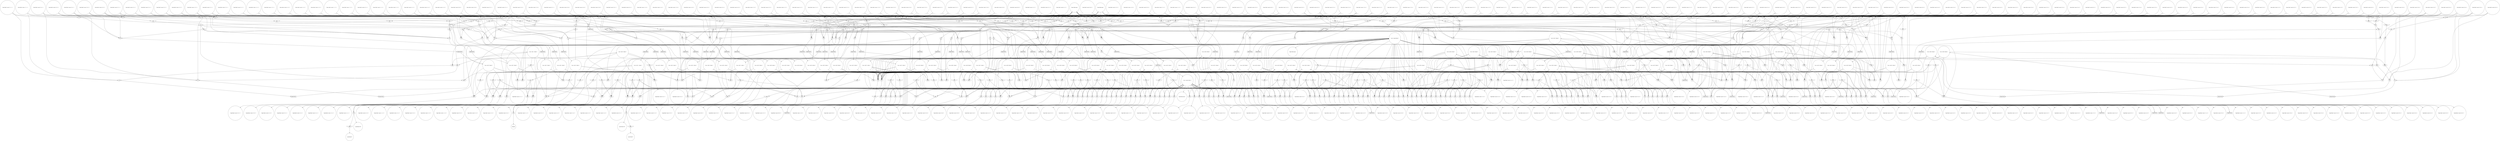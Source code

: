 digraph propNet
{
	"@1ba01be"[shape=circle, value=false, fillcolor=white, label="( does black ( move 3 6 3 5 ) )"]; "@1ba01be"->"@3509f928"; "@1ba01be"->"@7cdb365"; "@1ba01be"->"@48cba97f"; 
	"@64054424"[shape=ellipse, value=false, fillcolor=grey, label="OR"]; "@64054424"->"@1750e056"; 
	"@3dd63dfe"[shape=invhouse, value=false, fillcolor=grey, label="AND"]; "@3dd63dfe"->"@5d52feaf"; 
	"@6cfc6f7"[shape=circle, value=false, fillcolor=white, label="( true ( cell 1 1 black ) )"]; "@6cfc6f7"->"@3f2c584d"; "@6cfc6f7"->"@435bbafe"; "@6cfc6f7"->"@596be383"; "@6cfc6f7"->"@2551bceb"; "@6cfc6f7"->"@187c0562"; 
	"@6649860c"[shape=circle, value=false, fillcolor=white, label="( does black ( move 2 2 1 1 ) )"]; "@6649860c"->"@5247f64c"; "@6649860c"->"@4ddf9a26"; "@6649860c"->"@55310a88"; 
	"@4d2cad6b"[shape=invhouse, value=false, fillcolor=grey, label="AND"]; "@4d2cad6b"->"@466500d3"; 
	"@642a447d"[shape=ellipse, value=false, fillcolor=grey, label="OR"]; "@642a447d"->"@6c345be8"; 
	"@4215024c"[shape=box, value=false, fillcolor=grey, label="TRANSITION"]; "@4215024c"->"@19a9bcb8"; 
	"@3a31fa51"[shape=invtriangle, value=false, fillcolor=grey, label="NOT"]; "@3a31fa51"->"@2b06a257"; "@3a31fa51"->"@3d39599f"; 
	"@509070fb"[shape=circle, value=false, fillcolor=white, label="( true ( cell 1 3 black ) )"]; "@509070fb"->"@e45d1f5"; "@509070fb"->"@1d47f97e"; "@509070fb"->"@43195ac3"; "@509070fb"->"@346e4ab2"; "@509070fb"->"@187c0562"; 
	"@523052b6"[shape=circle, value=false, fillcolor=white, label="( legal white ( move 4 5 3 6 ) )"]; 
	"@a84026"[shape=invtriangle, value=false, fillcolor=grey, label="NOT"]; "@a84026"->"@38958b7e"; "@a84026"->"@4019d8b7"; 
	"@3117f184"[shape=circle, value=false, fillcolor=white, label="( does black ( move 6 2 5 1 ) )"]; "@3117f184"->"@46eb4ce2"; "@3117f184"->"@fbcf16e"; "@3117f184"->"@2c2c1418"; 
	"@6f6f4ffc"[shape=invtriangle, value=false, fillcolor=grey, label="NOT"]; "@6f6f4ffc"->"@78e55951"; "@6f6f4ffc"->"@1e87b1db"; "@6f6f4ffc"->"@211dba60"; "@6f6f4ffc"->"@72749c7b"; 
	"@76cd9659"[shape=circle, value=false, fillcolor=white, label="( does black ( move 6 3 5 2 ) )"]; "@76cd9659"->"@597eb4ba"; "@76cd9659"->"@4c9c6679"; "@76cd9659"->"@43b2ebc5"; 
	"@161196b3"[shape=ellipse, value=false, fillcolor=grey, label="OR"]; "@161196b3"->"@64704841"; 
	"@4223828b"[shape=invtriangle, value=false, fillcolor=grey, label="NOT"]; "@4223828b"->"@704b039a"; "@4223828b"->"@38a747be"; "@4223828b"->"@7350a4c"; "@4223828b"->"@21f7ad0b"; 
	"@2eeb2e42"[shape=circle, value=false, fillcolor=white, label="( legal black ( move 5 2 4 1 ) )"]; 
	"@37b63d2"[shape=box, value=false, fillcolor=grey, label="TRANSITION"]; "@37b63d2"->"@62a4ab0b"; 
	"@33ac1307"[shape=invhouse, value=false, fillcolor=grey, label="AND"]; "@33ac1307"->"@70e959a4"; 
	"@4a7feacc"[shape=invtriangle, value=false, fillcolor=grey, label="NOT"]; "@4a7feacc"->"@3f9d557c"; "@4a7feacc"->"@615dbb2e"; "@4a7feacc"->"@1d20e9a7"; "@4a7feacc"->"@72cd1ce1"; 
	"@214aa1fd"[shape=invhouse, value=false, fillcolor=grey, label="AND"]; "@214aa1fd"->"@1f019b6"; 
	"@55989520"[shape=circle, value=false, fillcolor=white, label="( legal black ( move 3 4 2 3 ) )"]; 
	"@126d92ad"[shape=circle, value=false, fillcolor=white, label="( legal white ( move 6 1 5 2 ) )"]; 
	"@e942e54"[shape=invhouse, value=false, fillcolor=grey, label="AND"]; "@e942e54"->"@5360894c"; 
	"@cea2c28"[shape=circle, value=false, fillcolor=white, label="( does white ( move 4 5 4 6 ) )"]; "@cea2c28"->"@4a5f2d81"; "@cea2c28"->"@6d70dcdb"; "@cea2c28"->"@25302b02"; 
	"@695d098c"[shape=circle, value=false, fillcolor=white, label="( does white ( move 6 1 5 2 ) )"]; "@695d098c"->"@4061af6c"; "@695d098c"->"@7dbb12ec"; "@695d098c"->"@d70009a"; 
	"@3bd3bb0b"[shape=circle, value=false, fillcolor=white, label="( true ( cell 4 4 white ) )"]; "@3bd3bb0b"->"@bc9f719"; "@3bd3bb0b"->"@26fd54a"; "@3bd3bb0b"->"@33aae81d"; "@3bd3bb0b"->"@792012a8"; "@3bd3bb0b"->"@1cf4f06"; "@3bd3bb0b"->"@1570a3df"; 
	"@1794f748"[shape=box, value=false, fillcolor=grey, label="TRANSITION"]; "@1794f748"->"@13f53b3f"; 
	"@2cd7ac26"[shape=circle, value=false, fillcolor=white, label="( legal black ( move 6 6 6 5 ) )"]; 
	"@290789f4"[shape=circle, value=false, fillcolor=white, label="( legal white ( move 2 3 3 4 ) )"]; 
	"@79fc18f8"[shape=circle, value=false, fillcolor=white, label="( does white ( move 3 3 3 4 ) )"]; "@79fc18f8"->"@4b4f102f"; "@79fc18f8"->"@72d445bc"; "@79fc18f8"->"@6772fec5"; 
	"@512af037"[shape=invtriangle, value=false, fillcolor=grey, label="NOT"]; "@512af037"->"@10cfed88"; "@512af037"->"@739c7ec7"; "@512af037"->"@52e7de7c"; "@512af037"->"@54ab2487"; 
	"@6280c3b0"[shape=circle, value=false, fillcolor=white, label="( does black ( move 2 2 3 1 ) )"]; "@6280c3b0"->"@1db7f236"; "@6280c3b0"->"@6eb04fde"; "@6280c3b0"->"@55310a88"; 
	"@47736641"[shape=circle, value=false, fillcolor=white, label="( true ( cell 2 1 black ) )"]; "@47736641"->"@435bbafe"; "@47736641"->"@316f94f9"; "@47736641"->"@2551bceb"; "@47736641"->"@133ab177"; "@47736641"->"@187c0562"; 
	"@7eb0df83"[shape=invhouse, value=false, fillcolor=grey, label="AND"]; "@7eb0df83"->"@125317ee"; 
	"@35fa34ae"[shape=invtriangle, value=false, fillcolor=grey, label="NOT"]; "@35fa34ae"->"@70bb87ea"; "@35fa34ae"->"@42b384d6"; "@35fa34ae"->"@30beee54"; 
	"@53605201"[shape=invhouse, value=false, fillcolor=grey, label="AND"]; "@53605201"->"@586b1d54"; 
	"@ad12bbd"[shape=ellipse, value=false, fillcolor=grey, label="OR"]; "@ad12bbd"->"@65f7dc7a"; 
	"@6eb04fde"[shape=ellipse, value=false, fillcolor=grey, label="OR"]; "@6eb04fde"->"@c5c0a28"; 
	"@3c3ffd4b"[shape=invhouse, value=false, fillcolor=grey, label="AND"]; "@3c3ffd4b"->"@80ecb5d"; 
	"@6cd12da5"[shape=invtriangle, value=false, fillcolor=grey, label="NOT"]; "@6cd12da5"->"@55638467"; "@6cd12da5"->"@8ae81b2"; "@6cd12da5"->"@4823d7f"; "@6cd12da5"->"@1edd03c0"; 
	"@c58ed25"[shape=ellipse, value=false, fillcolor=grey, label="OR"]; "@c58ed25"->"@4801c73c"; 
	"@1e95bf07"[shape=circle, value=false, fillcolor=white, label="( does black ( move 3 3 4 2 ) )"]; "@1e95bf07"->"@472efbe9"; "@1e95bf07"->"@642a447d"; "@1e95bf07"->"@1c714e05"; 
	"@7fb39e1a"[shape=ellipse, value=false, fillcolor=grey, label="OR"]; "@7fb39e1a"->"@7e9ca200"; 
	"@8f6495f"[shape=invtriangle, value=false, fillcolor=grey, label="NOT"]; "@8f6495f"->"@1b6b039a"; 
	"@78e55951"[shape=invhouse, value=false, fillcolor=grey, label="AND"]; "@78e55951"->"@34863602"; 
	"@48cba97f"[shape=ellipse, value=false, fillcolor=grey, label="OR"]; "@48cba97f"->"@17846880"; 
	"@63a6c210"[shape=circle, value=false, fillcolor=white, label="( does black ( move 5 2 4 1 ) )"]; "@63a6c210"->"@2b9accfe"; "@63a6c210"->"@4c9c6679"; "@63a6c210"->"@532595df"; 
	"@541675ae"[shape=circle, value=false, fillcolor=white, label="( does white ( move 2 1 3 2 ) )"]; "@541675ae"->"@627a5eb2"; "@541675ae"->"@24697a67"; "@541675ae"->"@5e707a14"; 
	"@3e439ffa"[shape=circle, value=false, fillcolor=white, label="( does black ( move 2 5 1 4 ) )"]; "@3e439ffa"->"@12bd3ef0"; "@3e439ffa"->"@1bc67515"; "@3e439ffa"->"@48a91a73"; 
	"@4b056abb"[shape=box, value=false, fillcolor=grey, label="TRANSITION"]; "@4b056abb"->"@2abf3097"; 
	"@7e675fa3"[shape=invhouse, value=false, fillcolor=grey, label="AND"]; "@7e675fa3"->"@8cbba49"; 
	"@2e928f5f"[shape=box, value=false, fillcolor=grey, label="TRANSITION"]; "@2e928f5f"->"@28128d6b"; 
	"@68b275a"[shape=box, value=false, fillcolor=grey, label="TRANSITION"]; "@68b275a"->"@173766ae"; 
	"@52bf7367"[shape=invhouse, value=false, fillcolor=grey, label="AND"]; "@52bf7367"->"@2b8edff4"; 
	"@bbc8a66"[shape=ellipse, value=false, fillcolor=grey, label="OR"]; "@bbc8a66"->"@3498a328"; "@bbc8a66"->"@2d7ea93d"; 
	"@2e4c2fbc"[shape=ellipse, value=false, fillcolor=grey, label="OR"]; "@2e4c2fbc"->"@7f7ff485"; 
	"@779068b"[shape=invtriangle, value=false, fillcolor=grey, label="NOT"]; "@779068b"->"@3693e6c8"; 
	"@125f505f"[shape=circle, value=false, fillcolor=white, label="( legal white ( move 1 2 1 3 ) )"]; 
	"@58ba788"[shape=circle, value=false, fillcolor=white, label="( does white ( move 4 3 3 4 ) )"]; "@58ba788"->"@72d445bc"; "@58ba788"->"@7deb9ad"; "@58ba788"->"@6772fec5"; 
	"@724a521"[shape=circle, value=false, fillcolor=white, label="( does black ( move 5 4 5 3 ) )"]; "@724a521"->"@19723c97"; "@724a521"->"@32fec587"; "@724a521"->"@48147f2f"; 
	"@456a4761"[shape=ellipse, value=false, fillcolor=grey, label="OR"]; "@456a4761"->"@ec01b3b"; 
	"@7d13df00"[shape=circle, value=false, fillcolor=white, label="( legal black ( move 5 2 5 1 ) )"]; 
	"@19807b94"[shape=ellipse, value=false, fillcolor=grey, label="OR"]; "@19807b94"->"@4840d351"; "@19807b94"->"@5b9d5255"; 
	"@2d01ef19"[shape=ellipse, value=false, fillcolor=grey, label="OR"]; "@2d01ef19"->"@1446e91d"; "@2d01ef19"->"@77d71ac8"; 
	"@41ce83e8"[shape=invhouse, value=false, fillcolor=grey, label="AND"]; "@41ce83e8"->"@fe6787a"; 
	"@65f4c7d2"[shape=invhouse, value=false, fillcolor=grey, label="AND"]; "@65f4c7d2"->"@6eb04fde"; 
	"@753a1716"[shape=ellipse, value=false, fillcolor=grey, label="OR"]; "@753a1716"->"@7ad6d68"; 
	"@3bb5d986"[shape=ellipse, value=false, fillcolor=grey, label="OR"]; "@3bb5d986"->"@2b46d757"; 
	"@53d511e1"[shape=circle, value=false, fillcolor=white, label="( does white ( move 5 5 4 6 ) )"]; "@53d511e1"->"@52d7c65c"; "@53d511e1"->"@6d70dcdb"; "@53d511e1"->"@25302b02"; 
	"@2ce00f7"[shape=invhouse, value=false, fillcolor=grey, label="AND"]; "@2ce00f7"->"@2cd7ac26"; 
	"@39d8fbe6"[shape=invhouse, value=false, fillcolor=grey, label="AND"]; "@39d8fbe6"->"@54b00ef8"; 
	"@169274da"[shape=circle, value=false, fillcolor=white, label="( legal black ( move 5 4 5 3 ) )"]; 
	"@165d1411"[shape=circle, value=false, fillcolor=white, label="( does white ( move 4 4 5 5 ) )"]; "@165d1411"->"@52d7c65c"; "@165d1411"->"@4fb0106e"; "@165d1411"->"@1c9e3ba9"; 
	"@133ab177"[shape=invtriangle, value=false, fillcolor=grey, label="NOT"]; "@133ab177"->"@2968b1da"; "@133ab177"->"@1e8b5a0d"; "@133ab177"->"@2868ddd"; 
	"@6d35af67"[shape=circle, value=false, fillcolor=white, label="( true ( cell 3 4 black ) )"]; "@6d35af67"->"@54117821"; "@6d35af67"->"@704b039a"; "@6d35af67"->"@60b40957"; "@6d35af67"->"@3be212d1"; "@6d35af67"->"@3876aa1f"; "@6d35af67"->"@187c0562"; 
	"@4f8d8dda"[shape=invtriangle, value=false, fillcolor=grey, label="NOT"]; "@4f8d8dda"->"@63e396df"; 
	"@2cc24c"[shape=circle, value=false, fillcolor=white, label="( does white ( move 4 4 3 5 ) )"]; "@2cc24c"->"@27f9edad"; "@2cc24c"->"@4fb0106e"; "@2cc24c"->"@7fc4eda0"; 
	"@6a640806"[shape=ellipse, value=false, fillcolor=grey, label="OR"]; "@6a640806"->"@72372377"; "@6a640806"->"@585e80d4"; 
	"@20d9e2b4"[shape=circle, value=false, fillcolor=white, label="( legal white ( move 3 1 4 2 ) )"]; 
	"@bdca9ae"[shape=invtriangle, value=false, fillcolor=grey, label="NOT"]; "@bdca9ae"->"@6feec920"; 
	"@62b640cc"[shape=circle, value=false, fillcolor=white, label="( legal black ( move 5 5 6 4 ) )"]; 
	"@754257c0"[shape=box, value=false, fillcolor=grey, label="TRANSITION"]; "@754257c0"->"@64af1806"; 
	"@34863602"[shape=circle, value=false, fillcolor=white, label="( legal black ( move 4 3 5 2 ) )"]; 
	"@11ff7379"[shape=circle, value=false, fillcolor=white, label="( does black ( move 4 6 4 5 ) )"]; "@11ff7379"->"@ed9ad8f"; "@11ff7379"->"@19a41af2"; "@11ff7379"->"@75132f8"; 
	"@765cb4cf"[shape=circle, value=false, fillcolor=white, label="( true ( cell 6 6 white ) )"]; "@765cb4cf"->"@bc9f719"; "@765cb4cf"->"@6a640806"; "@765cb4cf"->"@2fb288bb"; "@765cb4cf"->"@2551bceb"; "@765cb4cf"->"@a84026"; 
	"@3c53fec5"[shape=invhouse, value=false, fillcolor=grey, label="AND"]; "@3c53fec5"->"@20d9e2b4"; 
	"@277885d4"[shape=circle, value=false, fillcolor=white, label="( does white ( move 5 3 6 4 ) )"]; "@277885d4"->"@26467bc7"; "@277885d4"->"@1c3b0cfc"; "@277885d4"->"@1b1d3f14"; 
	"@1f503d93"[shape=invhouse, value=false, fillcolor=grey, label="AND"]; "@1f503d93"->"@4e5542ab"; 
	"@5a6df8aa"[shape=ellipse, value=false, fillcolor=grey, label="OR"]; "@5a6df8aa"->"@1f353227"; "@5a6df8aa"->"@1799e6b3"; 
	"@6c95ae40"[shape=invtriangle, value=false, fillcolor=grey, label="NOT"]; "@6c95ae40"->"@3555520f"; "@6c95ae40"->"@42d23438"; "@6c95ae40"->"@2af25c1c"; 
	"@1cda7e2a"[shape=invhouse, value=false, fillcolor=grey, label="AND"]; "@1cda7e2a"->"@22e973ee"; 
	"@aa869bf"[shape=ellipse, value=false, fillcolor=grey, label="OR"]; "@aa869bf"->"@48702661"; 
	"@4eff2de7"[shape=invhouse, value=false, fillcolor=grey, label="AND"]; "@4eff2de7"->"@290789f4"; 
	"@6e84cd9e"[shape=circle, value=false, fillcolor=white, label="( does white ( move 6 5 6 6 ) )"]; "@6e84cd9e"->"@13b45dbb"; "@6e84cd9e"->"@585f81f8"; "@6e84cd9e"->"@753a1716"; 
	"@2ae829ca"[shape=circle, value=false, fillcolor=white, label="( legal black ( move 2 6 2 5 ) )"]; 
	"@12db31e9"[shape=invtriangle, value=false, fillcolor=grey, label="NOT"]; "@12db31e9"->"@38037d61"; "@12db31e9"->"@6b1bacbf"; "@12db31e9"->"@5cc318df"; 
	"@5bf518c6"[shape=invtriangle, value=false, fillcolor=grey, label="NOT"]; "@5bf518c6"->"@5a6df8aa"; 
	"@3f347c01"[shape=invhouse, value=false, fillcolor=grey, label="AND"]; "@3f347c01"->"@621fc543"; 
	"@3cb61f80"[shape=circle, value=false, fillcolor=white, label="( does black ( move 4 2 3 1 ) )"]; "@3cb61f80"->"@1db7f236"; "@3cb61f80"->"@642a447d"; "@3cb61f80"->"@6eb04fde"; 
	"@1d01be39"[shape=invtriangle, value=false, fillcolor=grey, label="NOT"]; "@1d01be39"->"@35cf38f1"; 
	"@5514d62e"[shape=invhouse, value=false, fillcolor=grey, label="AND"]; "@5514d62e"->"@62f9b130"; 
	"@5a0cb937"[shape=circle, value=false, fillcolor=white, label="( does black ( move 3 4 3 3 ) )"]; "@5a0cb937"->"@24465cc9"; "@5a0cb937"->"@3dbc83da"; "@5a0cb937"->"@1c714e05"; 
	"@75761624"[shape=ellipse, value=false, fillcolor=grey, label="OR"]; "@75761624"->"@71e6f216"; 
	"@80ecb5d"[shape=circle, value=false, fillcolor=white, label="( legal black ( move 5 5 5 4 ) )"]; 
	"@46216575"[shape=circle, value=false, fillcolor=white, label="( true ( cell 1 5 white ) )"]; "@46216575"->"@bc9f719"; "@46216575"->"@20c07cb1"; "@46216575"->"@2b06a257"; "@46216575"->"@20882900"; "@46216575"->"@5a8f5fb5"; 
	"@19a41af2"[shape=ellipse, value=false, fillcolor=grey, label="OR"]; "@19a41af2"->"@59f2ec30"; 
	"@ed9ad8f"[shape=ellipse, value=false, fillcolor=grey, label="OR"]; "@ed9ad8f"->"@4f470baa"; 
	"@4e924dca"[shape=invtriangle, value=false, fillcolor=grey, label="NOT"]; "@4e924dca"->"@6a640806"; "@4e924dca"->"@2551bceb"; 
	"@37d4013"[shape=invhouse, value=false, fillcolor=grey, label="AND"]; "@37d4013"->"@51eb4ae1"; 
	"@540ff77f"[shape=ellipse, value=false, fillcolor=grey, label="OR"]; "@540ff77f"->"@4682607a"; 
	"@fbc6ccb"[shape=circle, value=false, fillcolor=white, label="( true ( cell 3 3 white ) )"]; "@fbc6ccb"->"@6951bb01"; "@fbc6ccb"->"@bc9f719"; "@fbc6ccb"->"@22f5dc7"; "@fbc6ccb"->"@acfec27"; "@fbc6ccb"->"@ebdf764"; "@fbc6ccb"->"@2526bc88"; 
	"@3ee01d77"[shape=invhouse, value=false, fillcolor=grey, label="AND"]; "@3ee01d77"->"@1308499f"; 
	"@3a7079ec"[shape=invhouse, value=false, fillcolor=grey, label="AND"]; "@3a7079ec"->"@14fdc95f"; 
	"@40de8340"[shape=circle, value=false, fillcolor=white, label="( does white ( move 5 4 4 5 ) )"]; "@40de8340"->"@4a5f2d81"; "@40de8340"->"@64054424"; "@40de8340"->"@80510b9"; 
	"@57a5f40e"[shape=circle, value=false, fillcolor=white, label="( legal black ( move 2 4 1 3 ) )"]; 
	"@3af0195e"[shape=circle, value=false, fillcolor=white, label="( legal black ( move 1 6 2 5 ) )"]; 
	"@4041e3f9"[shape=circle, value=false, fillcolor=white, label="( does white ( move 2 4 2 5 ) )"]; "@4041e3f9"->"@5b860aaf"; "@4041e3f9"->"@17616596"; "@4041e3f9"->"@5a330a4f"; 
	"@26c3c57f"[shape=circle, value=false, fillcolor=white, label="( does white ( move 3 2 4 3 ) )"]; "@26c3c57f"->"@24697a67"; "@26c3c57f"->"@6a9a6eb5"; "@26c3c57f"->"@7deb9ad"; 
	"@282dcb92"[shape=circle, value=false, fillcolor=white, label="( true ( cell 4 3 black ) )"]; "@282dcb92"->"@78e55951"; "@282dcb92"->"@4858b87d"; "@282dcb92"->"@2609ac42"; "@282dcb92"->"@739c7ec7"; "@282dcb92"->"@4785956b"; "@282dcb92"->"@187c0562"; 
	"@3360d0a1"[shape=circle, value=false, fillcolor=white, label="( does black ( move 3 3 3 2 ) )"]; "@3360d0a1"->"@51b10021"; "@3360d0a1"->"@4145b021"; "@3360d0a1"->"@1c714e05"; 
	"@6a42565"[shape=invhouse, value=false, fillcolor=grey, label="AND"]; "@6a42565"->"@7b6ca955"; 
	"@72cc3101"[shape=invtriangle, value=false, fillcolor=grey, label="NOT"]; "@72cc3101"->"@2af25c1c"; 
	"@513d72da"[shape=invhouse, value=false, fillcolor=grey, label="AND"]; "@513d72da"->"@32a36215"; 
	"@71e6f216"[shape=box, value=false, fillcolor=grey, label="TRANSITION"]; "@71e6f216"->"@fbc6ccb"; 
	"@527db189"[shape=invhouse, value=false, fillcolor=grey, label="AND"]; "@527db189"->"@49d8bbab"; 
	"@5d52feaf"[shape=ellipse, value=false, fillcolor=grey, label="OR"]; "@5d52feaf"->"@3c23d596"; 
	"@490baaf4"[shape=invhouse, value=false, fillcolor=grey, label="AND"]; "@490baaf4"->"@2f3d35a3"; 
	"@782d1c2d"[shape=ellipse, value=false, fillcolor=grey, label="OR"]; "@782d1c2d"->"@26dd2d93"; 
	"@2b9b6f9e"[shape=circle, value=false, fillcolor=white, label="( does black ( move 1 3 2 2 ) )"]; "@2b9b6f9e"->"@181a40fa"; "@2b9b6f9e"->"@119a08ad"; "@2b9b6f9e"->"@55310a88"; 
	"@1b1d3f14"[shape=ellipse, value=false, fillcolor=grey, label="OR"]; "@1b1d3f14"->"@3d2118e8"; 
	"@5247f64c"[shape=ellipse, value=false, fillcolor=grey, label="OR"]; "@5247f64c"->"@b3c06a2"; 
	"@5cc318df"[shape=invhouse, value=false, fillcolor=grey, label="AND"]; "@5cc318df"->"@1e9344d5"; 
	"@316ff573"[shape=invhouse, value=false, fillcolor=grey, label="AND"]; "@316ff573"->"@2e4c2fbc"; 
	"@6816ec31"[shape=circle, value=false, fillcolor=white, label="( does white ( move 5 4 6 5 ) )"]; "@6816ec31"->"@152267f6"; "@6816ec31"->"@753a1716"; "@6816ec31"->"@80510b9"; 
	"@4ab44e9b"[shape=circle, value=false, fillcolor=white, label="( legal black ( move 2 5 2 4 ) )"]; 
	"@6a9a6eb5"[shape=ellipse, value=false, fillcolor=grey, label="OR"]; "@6a9a6eb5"->"@6e222721"; 
	"@7b75bf44"[shape=box, value=false, fillcolor=grey, label="TRANSITION"]; "@7b75bf44"->"@194c76f0"; 
	"@1d47f97e"[shape=invhouse, value=false, fillcolor=grey, label="AND"]; "@1d47f97e"->"@40928bcb"; 
	"@668442c4"[shape=circle, value=false, fillcolor=white, label="( true ( cell 6 3 black ) )"]; "@668442c4"->"@12d1ec38"; "@668442c4"->"@4db2f4f8"; "@668442c4"->"@4f69feb3"; "@668442c4"->"@187c0562"; "@668442c4"->"@72749c7b"; 
	"@2d7ea93d"[shape=invhouse, value=false, fillcolor=grey, label="AND"]; "@2d7ea93d"->"@3bb5d986"; 
	"@79ec3db9"[shape=ellipse, value=false, fillcolor=grey, label="OR"]; "@79ec3db9"->"@54e0e7f2"; 
	"@49ca0d9c"[shape=circle, value=false, fillcolor=white, label="( true ( cell 3 1 white ) )"]; "@49ca0d9c"->"@bc9f719"; "@49ca0d9c"->"@3c53fec5"; "@49ca0d9c"->"@10cfed88"; "@49ca0d9c"->"@3278665f"; "@49ca0d9c"->"@4f29d421"; "@49ca0d9c"->"@681b05c7"; 
	"@6461a036"[shape=circle, value=false, fillcolor=white, label="( does white ( move 3 5 2 6 ) )"]; "@6461a036"->"@6a143d80"; "@6461a036"->"@27f9edad"; "@6461a036"->"@7fb39e1a"; 
	"@35b311d3"[shape=invtriangle, value=false, fillcolor=grey, label="NOT"]; "@35b311d3"->"@c61869b"; 
	"@5e707a14"[shape=ellipse, value=false, fillcolor=grey, label="OR"]; "@5e707a14"->"@410d94f9"; 
	"@4bf2cf80"[shape=circle, value=false, fillcolor=white, label="( does white ( move 5 3 4 4 ) )"]; "@4bf2cf80"->"@1b1d3f14"; "@4bf2cf80"->"@4fb0106e"; "@4bf2cf80"->"@6ee73c98"; 
	"@5114f561"[shape=invtriangle, value=false, fillcolor=grey, label="NOT"]; "@5114f561"->"@35cf38f1"; 
	"@4d9209e9"[shape=invhouse, value=false, fillcolor=grey, label="AND"]; "@4d9209e9"->"@472efbe9"; 
	"@467302f3"[shape=ellipse, value=false, fillcolor=grey, label="OR"]; "@467302f3"->"@4b0aafd8"; 
	"@1e8b5a0d"[shape=invhouse, value=false, fillcolor=grey, label="AND"]; "@1e8b5a0d"->"@60078b40"; 
	"@146530e8"[shape=circle, value=false, fillcolor=white, label="( legal black ( move 6 3 5 2 ) )"]; 
	"@706c74fc"[shape=circle, value=false, fillcolor=white, label="( does white ( move 6 1 6 2 ) )"]; "@706c74fc"->"@534938ef"; "@706c74fc"->"@d70009a"; "@706c74fc"->"@6bc9ba72"; 
	"@125256c7"[shape=invtriangle, value=false, fillcolor=grey, label="NOT"]; "@125256c7"->"@657c48bc"; 
	"@36ced259"[shape=circle, value=false, fillcolor=white, label="( legal white ( move 2 1 3 2 ) )"]; 
	"@147670ee"[shape=invhouse, value=false, fillcolor=grey, label="AND"]; "@147670ee"->"@1d5799e0"; 
	"@3d39599f"[shape=invhouse, value=false, fillcolor=grey, label="AND"]; "@3d39599f"->"@1329ce1d"; 
	"@1ee29a49"[shape=circle, value=false, fillcolor=white, label="( does black ( move 4 2 5 1 ) )"]; "@1ee29a49"->"@fbcf16e"; "@1ee29a49"->"@642a447d"; "@1ee29a49"->"@2c2c1418"; 
	"@3efc5a4e"[shape=circle, value=false, fillcolor=white, label="( true ( cell 2 4 black ) )"]; "@3efc5a4e"->"@6a42565"; "@3efc5a4e"->"@21f7ad0b"; "@3efc5a4e"->"@65954a98"; "@3efc5a4e"->"@4bfabf47"; "@3efc5a4e"->"@187c0562"; "@3efc5a4e"->"@31a2650c"; 
	"@1d5799e0"[shape=ellipse, value=false, fillcolor=grey, label="OR"]; "@1d5799e0"->"@4215024c"; 
	"@4ffaeb3c"[shape=circle, value=false, fillcolor=white, label="( goal white 0 )"]; 
	"@4b0aafd8"[shape=invtriangle, value=false, fillcolor=grey, label="NOT"]; "@4b0aafd8"->"@c61869b"; 
	"@44ac090"[shape=invhouse, value=false, fillcolor=grey, label="AND"]; "@44ac090"->"@54ebc3d6"; 
	"@7d41799b"[shape=invtriangle, value=false, fillcolor=grey, label="NOT"]; "@7d41799b"->"@6f2b518e"; "@7d41799b"->"@69d76cd8"; "@7d41799b"->"@41441ebb"; 
	"@4f470baa"[shape=invtriangle, value=false, fillcolor=grey, label="NOT"]; "@4f470baa"->"@3e632da1"; 
	"@6c6d0896"[shape=ellipse, value=false, fillcolor=grey, label="OR"]; "@6c6d0896"->"@48e75d2c"; 
	"@30b7144b"[shape=ellipse, value=false, fillcolor=grey, label="OR"]; "@30b7144b"->"@408fc3e"; 
	"@69d76cd8"[shape=invhouse, value=false, fillcolor=grey, label="AND"]; "@69d76cd8"->"@4df35183"; 
	"@19a9bcb8"[shape=circle, value=false, fillcolor=white, label="( true ( cell 5 6 white ) )"]; "@19a9bcb8"->"@bc9f719"; "@19a9bcb8"->"@6a640806"; "@19a9bcb8"->"@147670ee"; "@19a9bcb8"->"@2551bceb"; "@19a9bcb8"->"@2d1c8853"; 
	"@22534741"[shape=circle, value=false, fillcolor=white, label="( does white ( move 4 1 5 2 ) )"]; "@22534741"->"@2616a91f"; "@22534741"->"@4061af6c"; "@22534741"->"@7dbb12ec"; 
	"@409a058c"[shape=circle, value=false, fillcolor=white, label="( legal black ( move 4 6 3 5 ) )"]; 
	"@256d607b"[shape=invhouse, value=false, fillcolor=grey, label="AND"]; "@256d607b"->"@25302b02"; 
	"@5f1fba05"[shape=circle, value=false, fillcolor=white, label="( legal black ( move 6 5 5 4 ) )"]; 
	"@33019622"[shape=circle, value=false, fillcolor=white, label="( true ( cell 3 3 black ) )"]; "@33019622"->"@f5b660b"; "@33019622"->"@52e7de7c"; "@33019622"->"@5c8c8721"; "@33019622"->"@187c0562"; "@33019622"->"@6609def7"; "@33019622"->"@490baaf4"; 
	"@5a8f5fb5"[shape=invhouse, value=false, fillcolor=grey, label="AND"]; "@5a8f5fb5"->"@501b4508"; 
	"@586b1d54"[shape=circle, value=false, fillcolor=white, label="( legal white ( move 5 2 5 3 ) )"]; 
	"@54f231bf"[shape=invhouse, value=false, fillcolor=grey, label="AND"]; "@54f231bf"->"@3c466551"; 
	"@2d1c8853"[shape=invtriangle, value=false, fillcolor=grey, label="NOT"]; "@2d1c8853"->"@11fc3ad9"; "@2d1c8853"->"@376fa595"; "@2d1c8853"->"@10142b79"; 
	"@618e24d8"[shape=invtriangle, value=false, fillcolor=grey, label="NOT"]; "@618e24d8"->"@2d7b2182"; 
	"@53157649"[shape=circle, value=false, fillcolor=white, label="( true ( cell 1 2 white ) )"]; "@53157649"->"@bc9f719"; "@53157649"->"@7eb0df83"; "@53157649"->"@40b236a4"; "@53157649"->"@9a8e75f"; "@53157649"->"@3cfd76"; 
	"@38037d61"[shape=invhouse, value=false, fillcolor=grey, label="AND"]; "@38037d61"->"@65ce5fe5"; 
	"@32bbb7d5"[shape=ellipse, value=false, fillcolor=grey, label="OR"]; "@32bbb7d5"->"@3ddae0db"; 
	"@28128d6b"[shape=circle, value=false, fillcolor=white, label="( true ( control white ) )"]; "@28128d6b"->"@6262ffe2"; "@28128d6b"->"@63e612e1"; "@28128d6b"->"@1d20e9a7"; "@28128d6b"->"@20882900"; "@28128d6b"->"@69d76cd8"; "@28128d6b"->"@5481528e"; "@28128d6b"->"@6bd526c4"; "@28128d6b"->"@34a1dd9"; "@28128d6b"->"@40b236a4"; "@28128d6b"->"@3c53fec5"; "@28128d6b"->"@3ee01d77"; "@28128d6b"->"@4eff2de7"; "@28128d6b"->"@336e02f4"; "@28128d6b"->"@1edd03c0"; "@28128d6b"->"@2bddd4ff"; "@28128d6b"->"@6b1bacbf"; "@28128d6b"->"@6f2b518e"; "@28128d6b"->"@26fd54a"; "@28128d6b"->"@252b7e8e"; "@28128d6b"->"@11fc3ad9"; "@28128d6b"->"@42f6ce50"; "@28128d6b"->"@41ce83e8"; "@28128d6b"->"@3d39599f"; "@28128d6b"->"@3278665f"; "@28128d6b"->"@33ac1307"; "@28128d6b"->"@4019d8b7"; "@28128d6b"->"@1570a3df"; "@28128d6b"->"@7f38918a"; "@28128d6b"->"@7eb0df83"; "@28128d6b"->"@20912ba"; "@28128d6b"->"@79a7fc13"; "@28128d6b"->"@3f347c01"; "@28128d6b"->"@528dbdbb"; "@28128d6b"->"@214aa1fd"; "@28128d6b"->"@33aae81d"; "@28128d6b"->"@7ba7691e"; "@28128d6b"->"@64c28ffb"; "@28128d6b"->"@101962a5"; "@28128d6b"->"@e942e54"; "@28128d6b"->"@3f39837"; "@28128d6b"->"@7e675fa3"; "@28128d6b"->"@10cfed88"; "@28128d6b"->"@3775e9b2"; "@28128d6b"->"@63758fe"; "@28128d6b"->"@5240bf8b"; "@28128d6b"->"@7d33d27f"; "@28128d6b"->"@60ae4960"; "@28128d6b"->"@70bb87ea"; "@28128d6b"->"@2b06a257"; "@28128d6b"->"@68b275a"; "@28128d6b"->"@41c10e95"; "@28128d6b"->"@52bf7367"; "@28128d6b"->"@2dd7b10f"; "@28128d6b"->"@ebdf764"; "@28128d6b"->"@3555520f"; "@28128d6b"->"@1e87b1db"; "@28128d6b"->"@451c3041"; "@28128d6b"->"@53605201"; "@28128d6b"->"@38037d61"; "@28128d6b"->"@3f1f807d"; "@28128d6b"->"@1ac054a3"; "@28128d6b"->"@d3efc56"; "@28128d6b"->"@22f5dc7"; "@28128d6b"->"@acfec27"; "@28128d6b"->"@2ca6d64f"; "@28128d6b"->"@30beee54"; "@28128d6b"->"@42d23438"; "@28128d6b"->"@38958b7e"; "@28128d6b"->"@10142b79"; "@28128d6b"->"@2af25c1c"; "@28128d6b"->"@37d4013"; "@28128d6b"->"@359df872"; "@28128d6b"->"@71014b6e"; "@28128d6b"->"@4a1be2ef"; "@28128d6b"->"@642b88df"; "@28128d6b"->"@148e7bfa"; "@28128d6b"->"@527db189"; "@28128d6b"->"@7350a4c"; "@28128d6b"->"@ef2fc0b"; "@28128d6b"->"@376fa595"; "@28128d6b"->"@2aed5e16"; "@28128d6b"->"@41441ebb"; 
	"@5198f40b"[shape=circle, value=false, fillcolor=white, label="terminal"]; 
	"@363ad3ae"[shape=invhouse, value=false, fillcolor=grey, label="AND"]; "@363ad3ae"->"@34913e71"; 
	"@60c3a555"[shape=circle, value=false, fillcolor=white, label="( does black ( move 4 3 3 2 ) )"]; "@60c3a555"->"@1f085444"; "@60c3a555"->"@51b10021"; "@60c3a555"->"@4145b021"; 
	"@316f94f9"[shape=invhouse, value=false, fillcolor=grey, label="AND"]; "@316f94f9"->"@33b4289c"; 
	"@4a042f9d"[shape=circle, value=false, fillcolor=white, label="( legal white ( move 5 2 4 3 ) )"]; 
	"@e6c2bcb"[shape=circle, value=false, fillcolor=white, label="( does black ( move 4 4 4 3 ) )"]; "@e6c2bcb"->"@19ea2f62"; "@e6c2bcb"->"@1f085444"; "@e6c2bcb"->"@61281966"; 
	"@6d0908a1"[shape=invtriangle, value=false, fillcolor=grey, label="NOT"]; "@6d0908a1"->"@70bb87ea"; "@6d0908a1"->"@24e98fcd"; "@6d0908a1"->"@42b384d6"; 
	"@701015a0"[shape=ellipse, value=false, fillcolor=grey, label="OR"]; "@701015a0"->"@51561fc6"; "@701015a0"->"@4d2cad6b"; 
	"@79a7fc13"[shape=invhouse, value=false, fillcolor=grey, label="AND"]; "@79a7fc13"->"@ad37ac2"; 
	"@125317ee"[shape=circle, value=false, fillcolor=white, label="( legal white ( move 1 2 2 3 ) )"]; 
	"@3d2118e8"[shape=invtriangle, value=false, fillcolor=grey, label="NOT"]; "@3d2118e8"->"@bbc8a66"; 
	"@533b56f4"[shape=invtriangle, value=false, fillcolor=grey, label="NOT"]; "@533b56f4"->"@435bbafe"; "@533b56f4"->"@2551bceb"; 
	"@5256978b"[shape=circle, value=false, fillcolor=white, label="( does black ( move 5 3 6 2 ) )"]; "@5256978b"->"@46eb4ce2"; "@5256978b"->"@32fec587"; "@5256978b"->"@68654f58"; 
	"@5762092"[shape=circle, value=false, fillcolor=white, label="( does white ( move 2 3 1 4 ) )"]; "@5762092"->"@467302f3"; "@5762092"->"@5d485593"; "@5762092"->"@ee71e52"; 
	"@6f9b6a7e"[shape=ellipse, value=false, fillcolor=grey, label="OR"]; "@6f9b6a7e"->"@2b0d4065"; 
	"@19723c97"[shape=ellipse, value=false, fillcolor=grey, label="OR"]; "@19723c97"->"@edff721"; 
	"@2e4670f"[shape=circle, value=false, fillcolor=white, label="( true ( cell 5 4 black ) )"]; "@2e4670f"->"@49e2a5c1"; "@2e4670f"->"@41e8ab51"; "@2e4670f"->"@47af333"; "@2e4670f"->"@3179b6a"; "@2e4670f"->"@187c0562"; "@2e4670f"->"@6c7e7a90"; 
	"@ee46b0b"[shape=circle, value=false, fillcolor=white, label="( does black ( move 5 2 5 1 ) )"]; "@ee46b0b"->"@fbcf16e"; "@ee46b0b"->"@4c9c6679"; "@ee46b0b"->"@2c2c1418"; 
	"@2c73498e"[shape=box, value=false, fillcolor=grey, label="TRANSITION"]; "@2c73498e"->"@6cfc6f7"; 
	"@2a740c78"[shape=circle, value=false, fillcolor=white, label="( does black ( move 1 3 1 2 ) )"]; "@2a740c78"->"@126be6a2"; "@2a740c78"->"@4ec3a395"; "@2a740c78"->"@119a08ad"; 
	"@5481528e"[shape=invhouse, value=false, fillcolor=grey, label="AND"]; "@5481528e"->"@5ad163e6"; 
	"@1844797"[shape=invhouse, value=false, fillcolor=grey, label="AND"]; "@1844797"->"@ee71e52"; 
	"@2a880cbd"[shape=circle, value=false, fillcolor=white, label="( does black ( move 6 2 6 1 ) )"]; "@2a880cbd"->"@46eb4ce2"; "@2a880cbd"->"@6517fe9b"; "@2a880cbd"->"@79f177cc"; 
	"@52b45482"[shape=circle, value=false, fillcolor=white, label="( true ( cell 1 5 black ) )"]; "@52b45482"->"@764cfd09"; "@52b45482"->"@5c6b67c6"; "@52b45482"->"@3f8d6da0"; "@52b45482"->"@187c0562"; "@52b45482"->"@3e52d5cd"; 
	"@648e42c8"[shape=invhouse, value=false, fillcolor=grey, label="AND"]; "@648e42c8"->"@4b0de762"; 
	"@18fddeb1"[shape=circle, value=false, fillcolor=white, label="( legal black ( move 2 3 1 2 ) )"]; 
	"@6b924dca"[shape=circle, value=false, fillcolor=white, label="( does white ( move 2 2 1 3 ) )"]; "@6b924dca"->"@161196b3"; "@6b924dca"->"@32c8456c"; "@6b924dca"->"@612a35de"; 
	"@42b384d6"[shape=invhouse, value=false, fillcolor=grey, label="AND"]; "@42b384d6"->"@3dc66d6f"; 
	"@25a3e3ce"[shape=ellipse, value=false, fillcolor=grey, label="OR"]; "@25a3e3ce"->"@7e82e3e4"; 
	"@14e273e"[shape=ellipse, value=false, fillcolor=grey, label="OR"]; "@14e273e"->"@41e8ab51"; "@14e273e"->"@3a7079ec"; 
	"@5255d424"[shape=circle, value=false, fillcolor=white, label="( legal black ( move 5 4 4 3 ) )"]; 
	"@c5c0a28"[shape=box, value=false, fillcolor=grey, label="TRANSITION"]; "@c5c0a28"->"@65bc2e64"; 
	"@71e49770"[shape=circle, value=false, fillcolor=white, label="( legal white ( move 4 1 5 2 ) )"]; 
	"@466500d3"[shape=ellipse, value=false, fillcolor=grey, label="OR"]; "@466500d3"->"@79756990"; 
	"@7c6017a"[shape=circle, value=false, fillcolor=white, label="( does white ( move 3 2 3 3 ) )"]; "@7c6017a"->"@24697a67"; "@7c6017a"->"@75761624"; "@7c6017a"->"@4b4f102f"; 
	"@39499ff6"[shape=box, value=false, fillcolor=grey, label="TRANSITION"]; "@39499ff6"->"@2acdbd69"; 
	"@6feec920"[shape=invhouse, value=false, fillcolor=grey, label="AND"]; "@6feec920"->"@7d13df00"; 
	"@3d555b81"[shape=circle, value=false, fillcolor=white, label="( legal white ( move 3 3 2 4 ) )"]; 
	"@337bd5ae"[shape=ellipse, value=false, fillcolor=grey, label="OR"]; "@337bd5ae"->"@147670ee"; "@337bd5ae"->"@3dd63dfe"; 
	"@116c97b1"[shape=circle, value=false, fillcolor=white, label="( does black ( move 2 2 2 1 ) )"]; "@116c97b1"->"@3a8509a5"; "@116c97b1"->"@33b4289c"; "@116c97b1"->"@55310a88"; 
	"@46e8c008"[shape=circle, value=false, fillcolor=white, label="( legal white ( move 2 1 1 2 ) )"]; 
	"@7d755b90"[shape=ellipse, value=false, fillcolor=grey, label="OR"]; "@7d755b90"->"@2d5c0222"; 
	"@acfec27"[shape=invhouse, value=false, fillcolor=grey, label="AND"]; "@acfec27"->"@3d555b81"; 
	"@6642e0ab"[shape=circle, value=false, fillcolor=white, label="( true ( cell 4 2 black ) )"]; "@6642e0ab"->"@1b6b039a"; "@6642e0ab"->"@50463df0"; "@6642e0ab"->"@2474f5a3"; "@6642e0ab"->"@28bc9c14"; "@6642e0ab"->"@4d9209e9"; "@6642e0ab"->"@187c0562"; 
	"@7431f2da"[shape=box, value=false, fillcolor=grey, label="TRANSITION"]; "@7431f2da"->"@1f6977f9"; 
	"@4682607a"[shape=box, value=false, fillcolor=grey, label="TRANSITION"]; "@4682607a"->"@d78db0e"; 
	"@532595df"[shape=ellipse, value=false, fillcolor=grey, label="OR"]; "@532595df"->"@6759dbd0"; 
	"@2fb288bb"[shape=invhouse, value=false, fillcolor=grey, label="AND"]; "@2fb288bb"->"@13b45dbb"; 
	"@21dc50f"[shape=circle, value=false, fillcolor=white, label="( does black ( move 5 5 4 4 ) )"]; "@21dc50f"->"@19ea2f62"; "@21dc50f"->"@2245d309"; "@21dc50f"->"@41102fff"; 
	"@e40c95e"[shape=ellipse, value=false, fillcolor=grey, label="OR"]; "@e40c95e"->"@718d9ae3"; 
	"@67c778"[shape=invtriangle, value=false, fillcolor=grey, label="NOT"]; "@67c778"->"@dc0dfa7"; 
	"@ea0a982"[shape=circle, value=false, fillcolor=white, label="( does white ( move 3 2 2 3 ) )"]; "@ea0a982"->"@467302f3"; "@ea0a982"->"@24697a67"; "@ea0a982"->"@4e5542ab"; 
	"@4e210905"[shape=box, value=false, fillcolor=grey, label="TRANSITION"]; "@4e210905"->"@7f3082b3"; 
	"@1c9e3ba9"[shape=ellipse, value=false, fillcolor=grey, label="OR"]; "@1c9e3ba9"->"@731d0140"; 
	"@68654f58"[shape=ellipse, value=false, fillcolor=grey, label="OR"]; "@68654f58"->"@4263f5f5"; 
	"@5666235"[shape=circle, value=false, fillcolor=white, label="( does black ( move 4 5 3 4 ) )"]; "@5666235"->"@aa869bf"; "@5666235"->"@3dbc83da"; "@5666235"->"@75132f8"; 
	"@545c9309"[shape=circle, value=false, fillcolor=white, label="( does white ( move 4 3 4 4 ) )"]; "@545c9309"->"@4fb0106e"; "@545c9309"->"@7deb9ad"; "@545c9309"->"@6ee73c98"; 
	"@3555520f"[shape=invhouse, value=false, fillcolor=grey, label="AND"]; "@3555520f"->"@741eefda"; 
	"@621fc543"[shape=circle, value=false, fillcolor=white, label="( legal white ( move 4 3 3 4 ) )"]; 
	"@5484b3db"[shape=invhouse, value=false, fillcolor=grey, label="AND"]; "@5484b3db"->"@534938ef"; 
	"@3f2c584d"[shape=invtriangle, value=false, fillcolor=grey, label="NOT"]; "@3f2c584d"->"@662bdc93"; "@3f2c584d"->"@5c319cf"; 
	"@2b9accfe"[shape=ellipse, value=false, fillcolor=grey, label="OR"]; "@2b9accfe"->"@1794f748"; 
	"@3009f763"[shape=ellipse, value=false, fillcolor=grey, label="OR"]; "@3009f763"->"@5c002f99"; 
	"@4bf6ac9b"[shape=ellipse, value=false, fillcolor=grey, label="OR"]; "@4bf6ac9b"->"@732e1fea"; "@4bf6ac9b"->"@6158aa3f"; 
	"@3f8f180c"[shape=circle, value=false, fillcolor=white, label="( does white ( move 3 1 4 2 ) )"]; "@3f8f180c"->"@65bb302d"; "@3f8f180c"->"@1da3d182"; "@3f8f180c"->"@58644adb"; 
	"@4ec2694a"[shape=circle, value=false, fillcolor=white, label="( legal white ( move 3 3 4 4 ) )"]; 
	"@3786f01a"[shape=invhouse, value=false, fillcolor=grey, label="AND"]; "@3786f01a"->"@7bceadd8"; 
	"@6b1bacbf"[shape=invhouse, value=false, fillcolor=grey, label="AND"]; "@6b1bacbf"->"@24b10f68"; 
	"@1d237a94"[shape=invhouse, value=false, fillcolor=grey, label="AND"]; "@1d237a94"->"@65bb302d"; 
	"@4a5f2d81"[shape=ellipse, value=false, fillcolor=grey, label="OR"]; "@4a5f2d81"->"@618e24d8"; 
	"@4d096aeb"[shape=circle, value=false, fillcolor=white, label="( legal white ( move 3 2 3 3 ) )"]; 
	"@3d9e5a70"[shape=circle, value=false, fillcolor=white, label="( does black ( move 2 6 1 5 ) )"]; "@3d9e5a70"->"@53caee4f"; "@3d9e5a70"->"@79ec3db9"; "@3d9e5a70"->"@449fe8fe"; 
	"@543a33cf"[shape=invhouse, value=false, fillcolor=grey, label="AND"]; "@543a33cf"->"@3a1cc039"; 
	"@44fca303"[shape=invtriangle, value=false, fillcolor=grey, label="NOT"]; "@44fca303"->"@2474f5a3"; "@44fca303"->"@3786f01a"; "@44fca303"->"@6feec920"; 
	"@538e5b88"[shape=box, value=false, fillcolor=grey, label="TRANSITION"]; "@538e5b88"->"@2053ab60"; 
	"@61a4a9b0"[shape=circle, value=false, fillcolor=white, label="( true ( cell 3 5 black ) )"]; "@61a4a9b0"->"@3b59ee08"; "@61a4a9b0"->"@4a7feacc"; "@61a4a9b0"->"@7b28ee5b"; "@61a4a9b0"->"@32f706ca"; "@61a4a9b0"->"@187c0562"; "@61a4a9b0"->"@71065ad9"; 
	"@7b9bb38c"[shape=circle, value=false, fillcolor=white, label="( does black ( move 4 6 3 5 ) )"]; "@7b9bb38c"->"@ed9ad8f"; "@7b9bb38c"->"@7cdb365"; "@7b9bb38c"->"@48cba97f"; 
	"@61196900"[shape=box, value=false, fillcolor=grey, label="TRANSITION"]; "@61196900"->"@3b0155a5"; 
	"@22124a32"[shape=invtriangle, value=false, fillcolor=grey, label="NOT"]; "@22124a32"->"@7b28ee5b"; "@22124a32"->"@3f347c01"; "@22124a32"->"@4eff2de7"; "@22124a32"->"@ebdf764"; 
	"@6a476262"[shape=circle, value=false, fillcolor=white, label="( legal white ( move 2 3 2 4 ) )"]; 
	"@4b5bc36b"[shape=invtriangle, value=false, fillcolor=grey, label="NOT"]; "@4b5bc36b"->"@7e9d06bd"; "@4b5bc36b"->"@1b6b039a"; "@4b5bc36b"->"@543a33cf"; 
	"@153fbd76"[shape=circle, value=false, fillcolor=white, label="( does white ( move 4 1 4 2 ) )"]; "@153fbd76"->"@2616a91f"; "@153fbd76"->"@65bb302d"; "@153fbd76"->"@1da3d182"; 
	"@2bade3c2"[shape=circle, value=false, fillcolor=white, label="( does black ( move 5 6 6 5 ) )"]; "@2bade3c2"->"@6f9b6a7e"; "@2bade3c2"->"@3ecc05a7"; "@2bade3c2"->"@6eecf716"; 
	"@7939f14f"[shape=circle, value=false, fillcolor=white, label="( true ( cell 3 5 white ) )"]; "@7939f14f"->"@bc9f719"; "@7939f14f"->"@2bddd4ff"; "@7939f14f"->"@6f2b518e"; "@7939f14f"->"@7ccd9077"; "@7939f14f"->"@3555520f"; "@7939f14f"->"@10124cff"; 
	"@43b2ebc5"[shape=ellipse, value=false, fillcolor=grey, label="OR"]; "@43b2ebc5"->"@4b056abb"; 
	"@54507cd3"[shape=circle, value=false, fillcolor=white, label="( does white ( move 6 5 5 6 ) )"]; "@54507cd3"->"@46564941"; "@54507cd3"->"@753a1716"; "@54507cd3"->"@1d5799e0"; 
	"@1f6977f9"[shape=circle, value=false, fillcolor=white, label="( true ( cell 2 4 white ) )"]; "@1f6977f9"->"@bc9f719"; "@1f6977f9"->"@20912ba"; "@1f6977f9"->"@3ca92601"; "@1f6977f9"->"@a56b28e"; "@1f6977f9"->"@ef2fc0b"; "@1f6977f9"->"@1edd03c0"; 
	"@46ab2e38"[shape=circle, value=false, fillcolor=white, label="( does black ( move 6 4 5 3 ) )"]; "@46ab2e38"->"@29b1946b"; "@46ab2e38"->"@32fec587"; "@46ab2e38"->"@48147f2f"; 
	"@9ebe17e"[shape=circle, value=false, fillcolor=white, label="( does black ( move 4 3 4 2 ) )"]; "@9ebe17e"->"@472efbe9"; "@9ebe17e"->"@1f085444"; "@9ebe17e"->"@642a447d"; 
	"@4af9e267"[shape=circle, value=false, fillcolor=white, label="( legal white ( move 3 1 2 2 ) )"]; 
	"@30e1f844"[shape=circle, value=false, fillcolor=white, label="( legal black ( move 3 3 3 2 ) )"]; 
	"@7ebe5618"[shape=circle, value=false, fillcolor=white, label="( legal black ( move 1 3 1 2 ) )"]; 
	"@6844a0e9"[shape=invhouse, value=false, fillcolor=grey, label="AND"]; "@6844a0e9"->"@1a6c612a"; 
	"@13f53b3f"[shape=circle, value=false, fillcolor=white, label="( true ( cell 4 1 black ) )"]; "@13f53b3f"->"@4b5bc36b"; "@13f53b3f"->"@435bbafe"; "@13f53b3f"->"@2551bceb"; "@13f53b3f"->"@1446e91d"; "@13f53b3f"->"@187c0562"; 
	"@70db7809"[shape=invtriangle, value=false, fillcolor=grey, label="NOT"]; "@70db7809"->"@79a7fc13"; "@70db7809"->"@2ce00f7"; "@70db7809"->"@bd826e7"; 
	"@5d485593"[shape=ellipse, value=false, fillcolor=grey, label="OR"]; "@5d485593"->"@3534421d"; 
	"@4bd5e30b"[shape=invhouse, value=false, fillcolor=grey, label="AND"]; "@4bd5e30b"->"@43837ec3"; 
	"@7b2af55"[shape=box, value=false, fillcolor=grey, label="TRANSITION"]; "@7b2af55"->"@47736641"; 
	"@4a1be2ef"[shape=invhouse, value=false, fillcolor=grey, label="AND"]; "@4a1be2ef"->"@4d096aeb"; 
	"@2f670793"[shape=invtriangle, value=false, fillcolor=grey, label="NOT"]; "@2f670793"->"@7f38918a"; "@2f670793"->"@642b88df"; "@2f670793"->"@3c53fec5"; "@2f670793"->"@2609ac42"; 
	"@5d95556a"[shape=box, value=false, fillcolor=grey, label="TRANSITION"]; "@5d95556a"->"@77705989"; 
	"@6e222721"[shape=box, value=false, fillcolor=grey, label="TRANSITION"]; "@6e222721"->"@73379d6f"; 
	"@7f9a369e"[shape=circle, value=false, fillcolor=white, label="( does white ( move 1 1 1 2 ) )"]; "@7f9a369e"->"@7d755b90"; "@7f9a369e"->"@2a40673a"; "@7f9a369e"->"@4839c287"; 
	"@7738be34"[shape=invtriangle, value=false, fillcolor=grey, label="NOT"]; "@7738be34"->"@5a6df8aa"; 
	"@8ae81b2"[shape=invhouse, value=false, fillcolor=grey, label="AND"]; "@8ae81b2"->"@2ae829ca"; 
	"@3be212d1"[shape=invhouse, value=false, fillcolor=grey, label="AND"]; "@3be212d1"->"@66e7d28f"; 
	"@231e8a28"[shape=invtriangle, value=false, fillcolor=grey, label="NOT"]; "@231e8a28"->"@299458ac"; 
	"@3fd7d6ee"[shape=circle, value=false, fillcolor=white, label="( true ( cell 6 3 white ) )"]; "@3fd7d6ee"->"@bc9f719"; "@3fd7d6ee"->"@70bb87ea"; "@3fd7d6ee"->"@12db31e9"; "@3fd7d6ee"->"@63758fe"; "@3fd7d6ee"->"@316ff573"; 
	"@7fa8ec5"[shape=circle, value=false, fillcolor=white, label="( legal black ( move 5 2 6 1 ) )"]; 
	"@32cebb8f"[shape=circle, value=false, fillcolor=white, label="( legal black ( move 4 2 4 1 ) )"]; 
	"@70e959a4"[shape=circle, value=false, fillcolor=white, label="( legal white ( move 2 5 2 6 ) )"]; 
	"@f5b660b"[shape=invtriangle, value=false, fillcolor=grey, label="NOT"]; "@f5b660b"->"@6a42565"; "@f5b660b"->"@60b40957"; "@f5b660b"->"@4a1be2ef"; "@f5b660b"->"@5d16e758"; 
	"@2b06a257"[shape=invhouse, value=false, fillcolor=grey, label="AND"]; "@2b06a257"->"@33ddd83b"; 
	"@1542bc1f"[shape=circle, value=false, fillcolor=white, label="( does white ( move 6 2 6 3 ) )"]; "@1542bc1f"->"@7cadf0b8"; "@1542bc1f"->"@2e4c2fbc"; "@1542bc1f"->"@6bc9ba72"; 
	"@62638b0b"[shape=invtriangle, value=false, fillcolor=grey, label="NOT"]; "@62638b0b"->"@75e119fb"; 
	"@20882900"[shape=invhouse, value=false, fillcolor=grey, label="AND"]; "@20882900"->"@3205d5f"; 
	"@4af4e379"[shape=invhouse, value=false, fillcolor=grey, label="AND"]; "@4af4e379"->"@7fa8ec5"; 
	"@62a4ab0b"[shape=circle, value=false, fillcolor=white, label="( true ( cell 5 2 white ) )"]; "@62a4ab0b"->"@bc9f719"; "@62a4ab0b"->"@53605201"; "@62a4ab0b"->"@1ac054a3"; "@62a4ab0b"->"@5ce8b71c"; "@62a4ab0b"->"@6b1bacbf"; "@62a4ab0b"->"@6158aa3f"; 
	"@397950ca"[shape=box, value=false, fillcolor=grey, label="TRANSITION"]; "@397950ca"->"@48721734"; 
	"@3c23d596"[shape=box, value=false, fillcolor=grey, label="TRANSITION"]; "@3c23d596"->"@33b2a6a5"; 
	"@5b9d5255"[shape=invhouse, value=false, fillcolor=grey, label="AND"]; "@5b9d5255"->"@152267f6"; 
	"@60ae4960"[shape=invhouse, value=false, fillcolor=grey, label="AND"]; "@60ae4960"->"@5db11149"; 
	"@169c9f53"[shape=circle, value=false, fillcolor=white, label="( does black ( move 5 4 6 3 ) )"]; "@169c9f53"->"@782d1c2d"; "@169c9f53"->"@597eb4ba"; "@169c9f53"->"@19723c97"; 
	"@4c0b45db"[shape=invtriangle, value=false, fillcolor=grey, label="NOT"]; "@4c0b45db"->"@3775e9b2"; "@4c0b45db"->"@64c28ffb"; "@4c0b45db"->"@4f69feb3"; 
	"@6c95c54c"[shape=box, value=false, fillcolor=grey, label="TRANSITION"]; "@6c95c54c"->"@282dcb92"; 
	"@60b40957"[shape=invhouse, value=false, fillcolor=grey, label="AND"]; "@60b40957"->"@116edf21"; 
	"@46eb4ce2"[shape=ellipse, value=false, fillcolor=grey, label="OR"]; "@46eb4ce2"->"@3cd132e9"; 
	"@43356925"[shape=circle, value=false, fillcolor=white, label="( legal black ( move 5 4 6 3 ) )"]; 
	"@643b8e28"[shape=circle, value=false, fillcolor=white, label="( legal white ( move 5 3 6 4 ) )"]; 
	"@414bab50"[shape=ellipse, value=false, fillcolor=grey, label="OR"]; "@414bab50"->"@1cf4f06"; "@414bab50"->"@257ff602"; 
	"@3fb6559c"[shape=invhouse, value=false, fillcolor=grey, label="AND"]; "@3fb6559c"->"@18fddeb1"; 
	"@13ceb9e1"[shape=invtriangle, value=false, fillcolor=grey, label="NOT"]; "@13ceb9e1"->"@148e7bfa"; "@13ceb9e1"->"@363ad3ae"; "@13ceb9e1"->"@41ce83e8"; "@13ceb9e1"->"@33aae81d"; 
	"@7f46b57d"[shape=circle, value=false, fillcolor=white, label="( does black ( move 4 5 5 4 ) )"]; "@7f46b57d"->"@19723c97"; "@7f46b57d"->"@75132f8"; "@7f46b57d"->"@7846973a"; 
	"@44daee90"[shape=circle, value=false, fillcolor=white, label="( legal white ( move 3 4 2 5 ) )"]; 
	"@2609ac42"[shape=invhouse, value=false, fillcolor=grey, label="AND"]; "@2609ac42"->"@578ae7fa"; 
	"@4fcdc59e"[shape=circle, value=false, fillcolor=white, label="( does white ( move 3 4 4 5 ) )"]; "@4fcdc59e"->"@4a5f2d81"; "@4fcdc59e"->"@64054424"; "@4fcdc59e"->"@72d445bc"; 
	"@27f9edad"[shape=ellipse, value=false, fillcolor=grey, label="OR"]; "@27f9edad"->"@65daf22b"; 
	"@5b615113"[shape=circle, value=false, fillcolor=white, label="( does black ( move 2 3 3 2 ) )"]; "@5b615113"->"@51b10021"; "@5b615113"->"@4145b021"; "@5b615113"->"@470e5fbe"; 
	"@16025c71"[shape=circle, value=false, fillcolor=white, label="( legal white ( move 3 5 3 6 ) )"]; 
	"@41e8ab51"[shape=invhouse, value=false, fillcolor=grey, label="AND"]; "@41e8ab51"->"@7846973a"; 
	"@4839c287"[shape=ellipse, value=false, fillcolor=grey, label="OR"]; "@4839c287"->"@1fc7b334"; 
	"@18d0f26f"[shape=circle, value=false, fillcolor=white, label="( does black ( move 6 3 6 2 ) )"]; "@18d0f26f"->"@597eb4ba"; "@18d0f26f"->"@46eb4ce2"; "@18d0f26f"->"@68654f58"; 
	"@1d46d787"[shape=ellipse, value=false, fillcolor=grey, label="OR"]; "@1d46d787"->"@1544e648"; 
	"@7ad6d68"[shape=invtriangle, value=false, fillcolor=grey, label="NOT"]; "@7ad6d68"->"@19807b94"; 
	"@3fac1576"[shape=invtriangle, value=false, fillcolor=grey, label="NOT"]; "@3fac1576"->"@64c28ffb"; "@3fac1576"->"@4f69feb3"; "@3fac1576"->"@4bd5e30b"; 
	"@323b98e7"[shape=circle, value=false, fillcolor=white, label="( does white ( move 2 1 2 2 ) )"]; "@323b98e7"->"@627a5eb2"; "@323b98e7"->"@25a3e3ce"; "@323b98e7"->"@612a35de"; 
	"@1388f957"[shape=circle, value=false, fillcolor=white, label="( legal white ( move 4 4 3 5 ) )"]; 
	"@34913e71"[shape=circle, value=false, fillcolor=white, label="( legal black ( move 4 6 4 5 ) )"]; 
	"@3f9d557c"[shape=invhouse, value=false, fillcolor=grey, label="AND"]; "@3f9d557c"->"@12d58e2c"; 
	"@4c9c6679"[shape=ellipse, value=false, fillcolor=grey, label="OR"]; "@4c9c6679"->"@4c669704"; 
	"@15f5ff13"[shape=circle, value=false, fillcolor=white, label="( true ( cell 4 5 white ) )"]; "@15f5ff13"->"@bc9f719"; "@15f5ff13"->"@376fa595"; "@15f5ff13"->"@2af25c1c"; "@15f5ff13"->"@13ceb9e1"; "@15f5ff13"->"@5f5934f6"; "@15f5ff13"->"@41441ebb"; 
	"@20d86a22"[shape=circle, value=false, fillcolor=white, label="( does black ( move 5 6 4 5 ) )"]; "@20d86a22"->"@19a41af2"; "@20d86a22"->"@75132f8"; "@20d86a22"->"@3ecc05a7"; 
	"@c61869b"[shape=ellipse, value=false, fillcolor=grey, label="OR"]; "@c61869b"->"@1f503d93"; "@c61869b"->"@7e582f10"; 
	"@60b5aa4a"[shape=invtriangle, value=false, fillcolor=grey, label="NOT"]; "@60b5aa4a"->"@738823d6"; 
	"@6966d96"[shape=circle, value=false, fillcolor=white, label="( does black ( move 2 5 2 4 ) )"]; "@6966d96"->"@11615d61"; "@6966d96"->"@5d79cd31"; "@6966d96"->"@12bd3ef0"; 
	"@64d48fd9"[shape=invtriangle, value=false, fillcolor=grey, label="NOT"]; "@64d48fd9"->"@753fc516"; 
	"@24e98fcd"[shape=invhouse, value=false, fillcolor=grey, label="AND"]; "@24e98fcd"->"@62b640cc"; 
	"@11fc3ad9"[shape=invhouse, value=false, fillcolor=grey, label="AND"]; "@11fc3ad9"->"@7bb5cd0b"; 
	"@444af6a"[shape=circle, value=false, fillcolor=white, label="( legal white ( move 5 1 4 2 ) )"]; 
	"@2053ab60"[shape=circle, value=false, fillcolor=white, label="( true ( cell 2 5 white ) )"]; "@2053ab60"->"@bc9f719"; "@2053ab60"->"@593a85db"; "@2053ab60"->"@3d39599f"; "@2053ab60"->"@33ac1307"; "@2053ab60"->"@1437a6e9"; "@2053ab60"->"@69d76cd8"; 
	"@233c0809"[shape=circle, value=false, fillcolor=white, label="( does white ( move 2 5 3 6 ) )"]; "@233c0809"->"@6226fc47"; "@233c0809"->"@1ff7a981"; "@233c0809"->"@17616596"; 
	"@64c28ffb"[shape=invhouse, value=false, fillcolor=grey, label="AND"]; "@64c28ffb"->"@7fb960db"; 
	"@4d2c6616"[shape=ellipse, value=false, fillcolor=grey, label="OR"]; "@4d2c6616"->"@2d7fd44e"; 
	"@3998d2a7"[shape=invhouse, value=false, fillcolor=grey, label="AND"]; "@3998d2a7"->"@126be6a2"; 
	"@764cfd09"[shape=invhouse, value=false, fillcolor=grey, label="AND"]; "@764cfd09"->"@79ec3db9"; 
	"@60078b40"[shape=circle, value=false, fillcolor=white, label="( legal black ( move 2 2 2 1 ) )"]; 
	"@1f085444"[shape=ellipse, value=false, fillcolor=grey, label="OR"]; "@1f085444"->"@2ace1d0c"; 
	"@26dd2d93"[shape=box, value=false, fillcolor=grey, label="TRANSITION"]; "@26dd2d93"->"@668442c4"; 
	"@39283279"[shape=circle, value=false, fillcolor=white, label="( legal white noop )"]; 
	"@40928bcb"[shape=circle, value=false, fillcolor=white, label="( legal black ( move 1 3 2 2 ) )"]; 
	"@1286a74"[shape=circle, value=false, fillcolor=white, label="( does black ( move 6 6 6 5 ) )"]; "@1286a74"->"@6f9b6a7e"; "@1286a74"->"@437a981d"; "@1286a74"->"@6eecf716"; 
	"@32c139a5"[shape=invhouse, value=false, fillcolor=grey, label="AND"]; "@32c139a5"->"@39d5c787"; 
	"@6158aa3f"[shape=invhouse, value=false, fillcolor=grey, label="AND"]; "@6158aa3f"->"@7dbb12ec"; 
	"@2b0d4065"[shape=invtriangle, value=false, fillcolor=grey, label="NOT"]; "@2b0d4065"->"@19807b94"; 
	"@718d9ae3"[shape=invtriangle, value=false, fillcolor=grey, label="NOT"]; "@718d9ae3"->"@3f184b58"; 
	"@6d8d46f8"[shape=invhouse, value=false, fillcolor=grey, label="AND"]; "@6d8d46f8"->"@456a4761"; 
	"@72dcb9a3"[shape=invtriangle, value=false, fillcolor=grey, label="NOT"]; "@72dcb9a3"->"@682e121c"; 
	"@792012a8"[shape=invtriangle, value=false, fillcolor=grey, label="NOT"]; "@792012a8"->"@34a1dd9"; "@792012a8"->"@42b9376a"; "@792012a8"->"@22f5dc7"; "@792012a8"->"@359df872"; 
	"@53bd7830"[shape=circle, value=false, fillcolor=white, label="( legal black ( move 4 5 3 4 ) )"]; 
	"@3e52d5cd"[shape=invhouse, value=false, fillcolor=grey, label="AND"]; "@3e52d5cd"->"@5bd20fdb"; 
	"@534938ef"[shape=ellipse, value=false, fillcolor=grey, label="OR"]; "@534938ef"->"@76f5cbf9"; 
	"@3e94844"[shape=invtriangle, value=false, fillcolor=grey, label="NOT"]; "@3e94844"->"@10142b79"; 
	"@33279888"[shape=circle, value=false, fillcolor=white, label="( does white ( move 5 2 4 3 ) )"]; "@33279888"->"@4061af6c"; "@33279888"->"@6a9a6eb5"; "@33279888"->"@7deb9ad"; 
	"@5f5934f6"[shape=invhouse, value=false, fillcolor=grey, label="AND"]; "@5f5934f6"->"@64054424"; 
	"@58fad346"[shape=circle, value=false, fillcolor=white, label="( legal black ( move 4 4 4 3 ) )"]; 
	"@21ee6a2d"[shape=circle, value=false, fillcolor=white, label="( true ( cell 4 6 black ) )"]; "@21ee6a2d"->"@363ad3ae"; "@21ee6a2d"->"@72cd1ce1"; "@21ee6a2d"->"@72cc3101"; "@21ee6a2d"->"@54f231bf"; "@21ee6a2d"->"@187c0562"; "@21ee6a2d"->"@339ca643"; 
	"@6cbfe76a"[shape=invtriangle, value=false, fillcolor=grey, label="NOT"]; "@6cbfe76a"->"@701015a0"; 
	"@65bc2e64"[shape=circle, value=false, fillcolor=white, label="( true ( cell 3 1 black ) )"]; "@65bc2e64"->"@435bbafe"; "@65bc2e64"->"@65f4c7d2"; "@65bc2e64"->"@2551bceb"; "@65bc2e64"->"@5eba8851"; "@65bc2e64"->"@187c0562"; 
	"@24b10f68"[shape=circle, value=false, fillcolor=white, label="( legal white ( move 5 2 6 3 ) )"]; 
	"@1eb0956a"[shape=circle, value=false, fillcolor=white, label="( does black ( move 5 5 5 4 ) )"]; "@1eb0956a"->"@2245d309"; "@1eb0956a"->"@19723c97"; "@1eb0956a"->"@7846973a"; 
	"@71065ad9"[shape=invhouse, value=false, fillcolor=grey, label="AND"]; "@71065ad9"->"@48cba97f"; 
	"@33ddd83b"[shape=circle, value=false, fillcolor=white, label="( legal white ( move 1 5 1 6 ) )"]; 
	"@5ce8b71c"[shape=invtriangle, value=false, fillcolor=grey, label="NOT"]; "@5ce8b71c"->"@101962a5"; "@5ce8b71c"->"@1e87b1db"; "@5ce8b71c"->"@211dba60"; "@5ce8b71c"->"@71014b6e"; 
	"@7f7ff485"[shape=box, value=false, fillcolor=grey, label="TRANSITION"]; "@7f7ff485"->"@3fd7d6ee"; 
	"@11615d61"[shape=ellipse, value=false, fillcolor=grey, label="OR"]; "@11615d61"->"@4fde9800"; 
	"@1cfaf0ee"[shape=invhouse, value=false, fillcolor=grey, label="AND"]; "@1cfaf0ee"->"@7b792be5"; 
	"@7cadf0b8"[shape=ellipse, value=false, fillcolor=grey, label="OR"]; "@7cadf0b8"->"@383547ae"; 
	"@75e119fb"[shape=ellipse, value=false, fillcolor=grey, label="OR"]; "@75e119fb"->"@4f2f34bb"; "@75e119fb"->"@3a9e0bf9"; 
	"@3509f928"[shape=ellipse, value=false, fillcolor=grey, label="OR"]; "@3509f928"->"@231e8a28"; 
	"@1da3d182"[shape=ellipse, value=false, fillcolor=grey, label="OR"]; "@1da3d182"->"@3d838e53"; 
	"@49e2a5c1"[shape=invhouse, value=false, fillcolor=grey, label="AND"]; "@49e2a5c1"->"@5255d424"; 
	"@1187fdab"[shape=ellipse, value=false, fillcolor=grey, label="OR"]; "@1187fdab"->"@1ff36871"; "@1187fdab"->"@9e1d4a8"; 
	"@54117821"[shape=invtriangle, value=false, fillcolor=grey, label="NOT"]; "@54117821"->"@7b28ee5b"; "@54117821"->"@ebdf764"; "@54117821"->"@14a822d6"; "@54117821"->"@5ac99416"; 
	"@64704841"[shape=invtriangle, value=false, fillcolor=grey, label="NOT"]; "@64704841"->"@160b6d5a"; 
	"@6d1e8128"[shape=circle, value=false, fillcolor=white, label="( legal black ( move 1 4 1 3 ) )"]; 
	"@14b89880"[shape=circle, value=false, fillcolor=white, label="( true ( cell 5 1 white ) )"]; "@14b89880"->"@bc9f719"; "@14b89880"->"@bdca9ae"; "@14b89880"->"@1ff36871"; "@14b89880"->"@7f38918a"; "@14b89880"->"@3775e9b2"; "@14b89880"->"@1e87b1db"; 
	"@715c5d65"[shape=circle, value=false, fillcolor=white, label="( does white ( move 1 2 1 3 ) )"]; "@715c5d65"->"@161196b3"; "@715c5d65"->"@32c8456c"; "@715c5d65"->"@4839c287"; 
	"@3ee0fd7"[shape=invhouse, value=false, fillcolor=grey, label="AND"]; "@3ee0fd7"->"@6a9a6eb5"; 
	"@52f85eb9"[shape=ellipse, value=false, fillcolor=grey, label="OR"]; "@52f85eb9"->"@764cfd09"; "@52f85eb9"->"@5a8f5fb5"; 
	"@4d1ac15e"[shape=circle, value=false, fillcolor=white, label="( legal white ( move 3 2 2 3 ) )"]; 
	"@7ec5b28e"[shape=circle, value=false, fillcolor=white, label="( true ( cell 2 3 white ) )"]; "@7ec5b28e"->"@bc9f719"; "@7ec5b28e"->"@1f503d93"; "@7ec5b28e"->"@42f6ce50"; "@7ec5b28e"->"@4eff2de7"; "@7ec5b28e"->"@b4b7581"; "@7ec5b28e"->"@5240bf8b"; 
	"@12bd3ef0"[shape=ellipse, value=false, fillcolor=grey, label="OR"]; "@12bd3ef0"->"@67c778"; 
	"@2a84e6da"[shape=circle, value=false, fillcolor=white, label="( legal black ( move 3 2 2 1 ) )"]; 
	"@449fe8fe"[shape=ellipse, value=false, fillcolor=grey, label="OR"]; "@449fe8fe"->"@17132e82"; 
	"@4b0de762"[shape=circle, value=false, fillcolor=white, label="( legal black ( move 2 3 2 2 ) )"]; 
	"@2bd807a9"[shape=circle, value=false, fillcolor=white, label="( true ( cell 6 2 black ) )"]; "@2bd807a9"->"@3fac1576"; "@2bd807a9"->"@3693e6c8"; "@2bd807a9"->"@3786f01a"; "@2bd807a9"->"@3e2e67b3"; "@2bd807a9"->"@187c0562"; 
	"@1891b4eb"[shape=circle, value=false, fillcolor=white, label="( does white ( move 5 1 5 2 ) )"]; "@1891b4eb"->"@4061af6c"; "@1891b4eb"->"@7dbb12ec"; "@1891b4eb"->"@3009f763"; 
	"@ad7a65b"[shape=invtriangle, value=false, fillcolor=grey, label="NOT"]; "@ad7a65b"->"@17ad444b"; 
	"@9afa538"[shape=invhouse, value=false, fillcolor=grey, label="AND"]; "@9afa538"->"@5f1fba05"; 
	"@73bcdf24"[shape=circle, value=false, fillcolor=white, label="( does white ( move 1 1 2 2 ) )"]; "@73bcdf24"->"@7d755b90"; "@73bcdf24"->"@25a3e3ce"; "@73bcdf24"->"@612a35de"; 
	"@52e7de7c"[shape=invhouse, value=false, fillcolor=grey, label="AND"]; "@52e7de7c"->"@30e1f844"; 
	"@42f6ce50"[shape=invhouse, value=false, fillcolor=grey, label="AND"]; "@42f6ce50"->"@6a476262"; 
	"@46632aca"[shape=circle, value=false, fillcolor=white, label="( legal white ( move 6 4 5 5 ) )"]; 
	"@7ccd9077"[shape=invhouse, value=false, fillcolor=grey, label="AND"]; "@7ccd9077"->"@7fc4eda0"; 
	"@26d70a69"[shape=circle, value=false, fillcolor=white, label="( does white ( move 5 1 4 2 ) )"]; "@26d70a69"->"@65bb302d"; "@26d70a69"->"@1da3d182"; "@26d70a69"->"@3009f763"; 
	"@5a01f6be"[shape=circle, value=false, fillcolor=white, label="init"]; "@5a01f6be"->"@34db2bde"; "@5a01f6be"->"@613a9ffd"; "@5a01f6be"->"@456a4761"; "@5a01f6be"->"@5cf1c5e2"; "@5a01f6be"->"@79ec3db9"; "@5a01f6be"->"@19a41af2"; "@5a01f6be"->"@65bb302d"; "@5a01f6be"->"@3c466551"; "@5a01f6be"->"@7dbb12ec"; "@5a01f6be"->"@7b792be5"; "@5a01f6be"->"@5e707a14"; "@5a01f6be"->"@6fc6c0e3"; "@5a01f6be"->"@534938ef"; "@5a01f6be"->"@ad12bbd"; "@5a01f6be"->"@25a3e3ce"; "@5a01f6be"->"@32bbb7d5"; "@5a01f6be"->"@540ff77f"; "@5a01f6be"->"@48cba97f"; "@5a01f6be"->"@466500d3"; "@5a01f6be"->"@2a40673a"; "@5a01f6be"->"@6eecf716"; "@5a01f6be"->"@30b7144b"; "@5a01f6be"->"@c58ed25"; "@5a01f6be"->"@54ebc3d6"; "@5a01f6be"->"@5d52feaf"; 
	"@732e1fea"[shape=invhouse, value=false, fillcolor=grey, label="AND"]; "@732e1fea"->"@43b2ebc5"; 
	"@1edb520b"[shape=circle, value=false, fillcolor=white, label="( legal black ( move 5 3 4 2 ) )"]; 
	"@220eaee5"[shape=circle, value=false, fillcolor=white, label="( does white ( move 2 5 1 6 ) )"]; "@220eaee5"->"@7cd56556"; "@220eaee5"->"@e40c95e"; "@220eaee5"->"@17616596"; 
	"@1fc7b334"[shape=invtriangle, value=false, fillcolor=grey, label="NOT"]; "@1fc7b334"->"@62e51f94"; 
	"@642b88df"[shape=invhouse, value=false, fillcolor=grey, label="AND"]; "@642b88df"->"@625734c5"; 
	"@5db11149"[shape=circle, value=false, fillcolor=white, label="( legal white ( move 1 4 1 5 ) )"]; 
	"@2d7b2182"[shape=ellipse, value=false, fillcolor=grey, label="OR"]; "@2d7b2182"->"@b90e6f8"; "@2d7b2182"->"@5f5934f6"; 
	"@21f7ad0b"[shape=invhouse, value=false, fillcolor=grey, label="AND"]; "@21f7ad0b"->"@708ece81"; 
	"@4e5542ab"[shape=ellipse, value=false, fillcolor=grey, label="OR"]; "@4e5542ab"->"@2338f5a0"; 
	"@6988848e"[shape=circle, value=false, fillcolor=white, label="( legal white ( move 1 4 2 5 ) )"]; 
	"@6bd526c4"[shape=invhouse, value=false, fillcolor=grey, label="AND"]; "@6bd526c4"->"@3829f7ef"; 
	"@1f353227"[shape=invhouse, value=false, fillcolor=grey, label="AND"]; "@1f353227"->"@6517fe9b"; 
	"@304b3d56"[shape=circle, value=false, fillcolor=white, label="( does white ( move 3 5 3 6 ) )"]; "@304b3d56"->"@27f9edad"; "@304b3d56"->"@6226fc47"; "@304b3d56"->"@1ff7a981"; 
	"@12ec1ff3"[shape=circle, value=false, fillcolor=white, label="( true ( cell 4 2 white ) )"]; "@12ec1ff3"->"@e942e54"; "@12ec1ff3"->"@bc9f719"; "@12ec1ff3"->"@2f670793"; "@12ec1ff3"->"@1d237a94"; "@12ec1ff3"->"@7d33d27f"; "@12ec1ff3"->"@37d4013"; 
	"@77d71ac8"[shape=invhouse, value=false, fillcolor=grey, label="AND"]; "@77d71ac8"->"@540ff77f"; 
	"@3b1fb634"[shape=box, value=false, fillcolor=grey, label="TRANSITION"]; "@3b1fb634"->"@53157649"; 
	"@6b8826b2"[shape=circle, value=false, fillcolor=white, label="( does black ( move 1 2 2 1 ) )"]; "@6b8826b2"->"@4ec3a395"; "@6b8826b2"->"@3a8509a5"; "@6b8826b2"->"@33b4289c"; 
	"@35cf38f1"[shape=ellipse, value=false, fillcolor=grey, label="OR"]; "@35cf38f1"->"@3876aa1f"; "@35cf38f1"->"@2f14367a"; 
	"@bd826e7"[shape=invhouse, value=false, fillcolor=grey, label="AND"]; "@bd826e7"->"@d24bfe4"; 
	"@2074cd34"[shape=ellipse, value=false, fillcolor=grey, label="OR"]; "@2074cd34"->"@6d8d46f8"; "@2074cd34"->"@596be383"; 
	"@1a075753"[shape=box, value=false, fillcolor=grey, label="TRANSITION"]; "@1a075753"->"@765cb4cf"; 
	"@4ec3a395"[shape=ellipse, value=false, fillcolor=grey, label="OR"]; "@4ec3a395"->"@23dbd434"; 
	"@2cd6018f"[shape=circle, value=false, fillcolor=white, label="( does black ( move 4 6 5 5 ) )"]; "@2cd6018f"->"@2245d309"; "@2cd6018f"->"@ed9ad8f"; "@2cd6018f"->"@ad12bbd"; 
	"@739c7ec7"[shape=invhouse, value=false, fillcolor=grey, label="AND"]; "@739c7ec7"->"@3eadea43"; 
	"@b90e6f8"[shape=invhouse, value=false, fillcolor=grey, label="AND"]; "@b90e6f8"->"@19a41af2"; 
	"@7350a4c"[shape=invhouse, value=false, fillcolor=grey, label="AND"]; "@7350a4c"->"@1843b702"; 
	"@2a40673a"[shape=ellipse, value=false, fillcolor=grey, label="OR"]; "@2a40673a"->"@3b1fb634"; 
	"@7d0c3089"[shape=circle, value=false, fillcolor=white, label="( legal white ( move 5 5 6 6 ) )"]; 
	"@47586ad6"[shape=invtriangle, value=false, fillcolor=grey, label="NOT"]; "@47586ad6"->"@32c139a5"; "@47586ad6"->"@744dcf8b"; "@47586ad6"->"@63e612e1"; "@47586ad6"->"@339ca643"; 
	"@188e7501"[shape=circle, value=false, fillcolor=white, label="( legal white ( move 6 5 6 6 ) )"]; 
	"@b3c06a2"[shape=invtriangle, value=false, fillcolor=grey, label="NOT"]; "@b3c06a2"->"@2074cd34"; 
	"@1f883222"[shape=circle, value=false, fillcolor=white, label="( legal black ( move 1 5 2 4 ) )"]; 
	"@50463df0"[shape=invtriangle, value=false, fillcolor=grey, label="NOT"]; "@50463df0"->"@642b88df"; "@50463df0"->"@92f93f8"; "@50463df0"->"@2609ac42"; "@50463df0"->"@5c8c8721"; 
	"@657c48bc"[shape=ellipse, value=false, fillcolor=grey, label="OR"]; "@657c48bc"->"@3c6927db"; "@657c48bc"->"@7c93535"; 
	"@597eb4ba"[shape=ellipse, value=false, fillcolor=grey, label="OR"]; "@597eb4ba"->"@7cc96584"; 
	"@5240bf8b"[shape=invhouse, value=false, fillcolor=grey, label="AND"]; "@5240bf8b"->"@57d7efdb"; 
	"@8f5652f"[shape=ellipse, value=false, fillcolor=grey, label="OR"]; "@8f5652f"->"@654cbdaf"; "@8f5652f"->"@2fb288bb"; 
	"@681b05c7"[shape=invtriangle, value=false, fillcolor=grey, label="NOT"]; "@681b05c7"->"@54ccae8b"; 
	"@d70009a"[shape=ellipse, value=false, fillcolor=grey, label="OR"]; "@d70009a"->"@7738be34"; 
	"@359df872"[shape=invhouse, value=false, fillcolor=grey, label="AND"]; "@359df872"->"@29c630dc"; 
	"@72749c7b"[shape=invhouse, value=false, fillcolor=grey, label="AND"]; "@72749c7b"->"@146530e8"; 
	"@13b45dbb"[shape=ellipse, value=false, fillcolor=grey, label="OR"]; "@13b45dbb"->"@1a075753"; 
	"@48702661"[shape=box, value=false, fillcolor=grey, label="TRANSITION"]; "@48702661"->"@6d35af67"; 
	"@6e64e076"[shape=circle, value=false, fillcolor=white, label="( does black ( move 1 4 1 3 ) )"]; "@6e64e076"->"@48a91a73"; "@6e64e076"->"@119a08ad"; "@6e64e076"->"@6c6d0896"; 
	"@6b90c589"[shape=circle, value=false, fillcolor=white, label="( legal black ( move 6 2 6 1 ) )"]; 
	"@46e148c2"[shape=invtriangle, value=false, fillcolor=grey, label="NOT"]; "@46e148c2"->"@3b59ee08"; "@46e148c2"->"@42b9376a"; "@46e148c2"->"@53553d62"; "@46e148c2"->"@359df872"; 
	"@72cd1ce1"[shape=invhouse, value=false, fillcolor=grey, label="AND"]; "@72cd1ce1"->"@409a058c"; 
	"@25302b02"[shape=ellipse, value=false, fillcolor=grey, label="OR"]; "@25302b02"->"@65285584"; 
	"@53553d62"[shape=invhouse, value=false, fillcolor=grey, label="AND"]; "@53553d62"->"@749fcfed"; 
	"@3cd132e9"[shape=invtriangle, value=false, fillcolor=grey, label="NOT"]; "@3cd132e9"->"@148b6d42"; 
	"@79f177cc"[shape=ellipse, value=false, fillcolor=grey, label="OR"]; "@79f177cc"->"@5bf518c6"; 
	"@116edf21"[shape=circle, value=false, fillcolor=white, label="( legal black ( move 3 4 3 3 ) )"]; 
	"@73379d6f"[shape=circle, value=false, fillcolor=white, label="( true ( cell 4 3 white ) )"]; "@73379d6f"->"@bc9f719"; "@73379d6f"->"@41c10e95"; "@73379d6f"->"@3f347c01"; "@73379d6f"->"@6a5bbc8d"; "@73379d6f"->"@3ee0fd7"; "@73379d6f"->"@359df872"; 
	"@1ac054a3"[shape=invhouse, value=false, fillcolor=grey, label="AND"]; "@1ac054a3"->"@4a042f9d"; 
	"@51561fc6"[shape=invhouse, value=false, fillcolor=grey, label="AND"]; "@51561fc6"->"@7fb39e1a"; 
	"@3b0155a5"[shape=circle, value=false, fillcolor=white, label="( true ( cell 6 5 black ) )"]; "@3b0155a5"->"@4840d351"; "@3b0155a5"->"@70db7809"; "@3b0155a5"->"@42b384d6"; "@3b0155a5"->"@9afa538"; "@3b0155a5"->"@187c0562"; 
	"@7f38918a"[shape=invhouse, value=false, fillcolor=grey, label="AND"]; "@7f38918a"->"@444af6a"; 
	"@64ed8a58"[shape=circle, value=false, fillcolor=white, label="( does black ( move 6 4 6 3 ) )"]; "@64ed8a58"->"@782d1c2d"; "@64ed8a58"->"@597eb4ba"; "@64ed8a58"->"@29b1946b"; 
	"@44b5ca0e"[shape=invtriangle, value=false, fillcolor=grey, label="NOT"]; "@44b5ca0e"->"@fd8fd5d"; 
	"@1cf4f06"[shape=invhouse, value=false, fillcolor=grey, label="AND"]; "@1cf4f06"->"@6ee73c98"; 
	"@16c7780a"[shape=invtriangle, value=false, fillcolor=grey, label="NOT"]; "@16c7780a"->"@17ad444b"; 
	"@1bc67515"[shape=ellipse, value=false, fillcolor=grey, label="OR"]; "@1bc67515"->"@4d81de56"; 
	"@5ac99416"[shape=invhouse, value=false, fillcolor=grey, label="AND"]; "@5ac99416"->"@53bd7830"; 
	"@41102fff"[shape=ellipse, value=false, fillcolor=grey, label="OR"]; "@41102fff"->"@397950ca"; 
	"@9a8e75f"[shape=invtriangle, value=false, fillcolor=grey, label="NOT"]; "@9a8e75f"->"@e45d1f5"; "@9a8e75f"->"@3f39837"; "@9a8e75f"->"@336e02f4"; 
	"@77705989"[shape=circle, value=false, fillcolor=white, label="( true ( cell 3 6 white ) )"]; "@77705989"->"@bc9f719"; "@77705989"->"@6a640806"; "@77705989"->"@5068cb6c"; "@77705989"->"@7d41799b"; "@77705989"->"@2551bceb"; 
	"@2db582b3"[shape=circle, value=false, fillcolor=white, label="( does white ( move 2 4 1 5 ) )"]; "@2db582b3"->"@1d46d787"; "@2db582b3"->"@501b4508"; "@2db582b3"->"@5a330a4f"; 
	"@2616a91f"[shape=ellipse, value=false, fillcolor=grey, label="OR"]; "@2616a91f"->"@3318cc8"; 
	"@65954a98"[shape=invtriangle, value=false, fillcolor=grey, label="NOT"]; "@65954a98"->"@42f6ce50"; "@65954a98"->"@cb23619"; "@65954a98"->"@3f8d6da0"; "@65954a98"->"@32f706ca"; 
	"@4061af6c"[shape=ellipse, value=false, fillcolor=grey, label="OR"]; "@4061af6c"->"@5f1a8dd1"; 
	"@46564941"[shape=ellipse, value=false, fillcolor=grey, label="OR"]; "@46564941"->"@45fabfbd"; 
	"@6fc6c0e3"[shape=ellipse, value=false, fillcolor=grey, label="OR"]; "@6fc6c0e3"->"@2e928f5f"; 
	"@15577a7e"[shape=circle, value=false, fillcolor=white, label="( does white ( move 1 4 1 5 ) )"]; "@15577a7e"->"@1d46d787"; "@15577a7e"->"@501b4508"; "@15577a7e"->"@5d485593"; 
	"@18d177e5"[shape=invhouse, value=false, fillcolor=grey, label="AND"]; "@18d177e5"->"@25a3e3ce"; 
	"@1ade95eb"[shape=circle, value=false, fillcolor=white, label="( legal black ( move 5 6 4 5 ) )"]; 
	"@528dbdbb"[shape=invhouse, value=false, fillcolor=grey, label="AND"]; "@528dbdbb"->"@6988848e"; 
	"@19d5d6ec"[shape=circle, value=false, fillcolor=white, label="( true ( cell 6 2 white ) )"]; "@19d5d6ec"->"@4c0b45db"; "@19d5d6ec"->"@bc9f719"; "@19d5d6ec"->"@38037d61"; "@19d5d6ec"->"@527db189"; "@19d5d6ec"->"@5484b3db"; 
	"@54aa5b90"[shape=circle, value=false, fillcolor=white, label="( true ( cell 1 6 black ) )"]; "@54aa5b90"->"@1cda7e2a"; "@54aa5b90"->"@1cfaf0ee"; "@54aa5b90"->"@55638467"; "@54aa5b90"->"@7c0c05a5"; "@54aa5b90"->"@187c0562"; 
	"@4801c73c"[shape=box, value=false, fillcolor=grey, label="TRANSITION"]; "@4801c73c"->"@49ca0d9c"; 
	"@1843b702"[shape=circle, value=false, fillcolor=white, label="( legal white ( move 2 2 2 3 ) )"]; 
	"@7d33d27f"[shape=invhouse, value=false, fillcolor=grey, label="AND"]; "@7d33d27f"->"@19826a7d"; 
	"@41c10e95"[shape=invhouse, value=false, fillcolor=grey, label="AND"]; "@41c10e95"->"@1dc3156"; 
	"@7dbb12ec"[shape=ellipse, value=false, fillcolor=grey, label="OR"]; "@7dbb12ec"->"@37b63d2"; 
	"@2868ddd"[shape=invhouse, value=false, fillcolor=grey, label="AND"]; "@2868ddd"->"@3b54ef55"; 
	"@1e87b1db"[shape=invhouse, value=false, fillcolor=grey, label="AND"]; "@1e87b1db"->"@3c69245"; 
	"@148e7bfa"[shape=invhouse, value=false, fillcolor=grey, label="AND"]; "@148e7bfa"->"@bd8b994"; 
	"@7f26d05a"[shape=circle, value=false, fillcolor=white, label="( legal black ( move 4 6 5 5 ) )"]; 
	"@7846973a"[shape=ellipse, value=false, fillcolor=grey, label="OR"]; "@7846973a"->"@5471c441"; 
	"@2d5c0222"[shape=invtriangle, value=false, fillcolor=grey, label="NOT"]; "@2d5c0222"->"@2074cd34"; 
	"@1db7f236"[shape=ellipse, value=false, fillcolor=grey, label="OR"]; "@1db7f236"->"@66861aa8"; 
	"@7fe9f062"[shape=invtriangle, value=false, fillcolor=grey, label="NOT"]; "@7fe9f062"->"@e45d1f5"; "@7fe9f062"->"@3f39837"; "@7fe9f062"->"@3fb6559c"; 
	"@277768dd"[shape=circle, value=false, fillcolor=white, label="( does black ( move 3 4 2 3 ) )"]; "@277768dd"->"@3dbc83da"; "@277768dd"->"@36284c02"; "@277768dd"->"@470e5fbe"; 
	"@51843e28"[shape=circle, value=false, fillcolor=white, label="( does white ( move 5 5 6 6 ) )"]; "@51843e28"->"@52d7c65c"; "@51843e28"->"@13b45dbb"; "@51843e28"->"@585f81f8"; 
	"@194c76f0"[shape=circle, value=false, fillcolor=white, label="( true ( cell 3 2 black ) )"]; "@194c76f0"->"@2968b1da"; "@194c76f0"->"@543a33cf"; "@194c76f0"->"@54ccae8b"; "@194c76f0"->"@5c826e28"; "@194c76f0"->"@512af037"; "@194c76f0"->"@187c0562"; 
	"@3829f7ef"[shape=circle, value=false, fillcolor=white, label="( legal white ( move 1 3 2 4 ) )"]; 
	"@48bda777"[shape=circle, value=false, fillcolor=white, label="( does white ( move 3 4 2 5 ) )"]; "@48bda777"->"@72d445bc"; "@48bda777"->"@5b860aaf"; "@48bda777"->"@17616596"; 
	"@39629697"[shape=circle, value=false, fillcolor=white, label="( does white ( move 5 5 5 6 ) )"]; "@39629697"->"@52d7c65c"; "@39629697"->"@46564941"; "@39629697"->"@1d5799e0"; 
	"@3318cc8"[shape=invtriangle, value=false, fillcolor=grey, label="NOT"]; "@3318cc8"->"@2d01ef19"; 
	"@413e0ec5"[shape=box, value=false, fillcolor=grey, label="TRANSITION"]; "@413e0ec5"->"@46216575"; 
	"@ad37ac2"[shape=circle, value=false, fillcolor=white, label="( legal white ( move 6 4 6 5 ) )"]; 
	"@43f2b3e4"[shape=circle, value=false, fillcolor=white, label="( goal black 100 )"]; 
	"@4858b87d"[shape=invhouse, value=false, fillcolor=grey, label="AND"]; "@4858b87d"->"@61281966"; 
	"@753fc516"[shape=circle, value=false, fillcolor=white, label="( goal black 0 )"]; 
	"@54ab2487"[shape=invhouse, value=false, fillcolor=grey, label="AND"]; "@54ab2487"->"@72cd4376"; 
	"@12dbe2f4"[shape=invhouse, value=false, fillcolor=grey, label="AND"]; "@12dbe2f4"->"@2c333ea4"; 
	"@5471c441"[shape=box, value=false, fillcolor=grey, label="TRANSITION"]; "@5471c441"->"@2e4670f"; 
	"@5d79cd31"[shape=ellipse, value=false, fillcolor=grey, label="OR"]; "@5d79cd31"->"@3899ce45"; 
	"@2a9c7ac4"[shape=circle, value=false, fillcolor=white, label="( true ( cell 4 6 white ) )"]; "@2a9c7ac4"->"@bc9f719"; "@2a9c7ac4"->"@6a640806"; "@2a9c7ac4"->"@6c95ae40"; "@2a9c7ac4"->"@256d607b"; "@2a9c7ac4"->"@2551bceb"; 
	"@3693e6c8"[shape=invhouse, value=false, fillcolor=grey, label="AND"]; "@3693e6c8"->"@6b90c589"; 
	"@738823d6"[shape=ellipse, value=false, fillcolor=grey, label="OR"]; "@738823d6"->"@6951bb01"; "@738823d6"->"@6609def7"; 
	"@23dd25d"[shape=circle, value=false, fillcolor=white, label="( does black ( move 4 2 4 1 ) )"]; "@23dd25d"->"@642a447d"; "@23dd25d"->"@2b9accfe"; "@23dd25d"->"@532595df"; 
	"@5f3b59b"[shape=circle, value=false, fillcolor=white, label="( does white ( move 6 2 5 3 ) )"]; "@5f3b59b"->"@1b1d3f14"; "@5f3b59b"->"@3bb5d986"; "@5f3b59b"->"@6bc9ba72"; 
	"@578ae7fa"[shape=circle, value=false, fillcolor=white, label="( legal black ( move 4 3 4 2 ) )"]; 
	"@69fa998f"[shape=circle, value=false, fillcolor=white, label="( legal white ( move 2 2 1 3 ) )"]; 
	"@164e4638"[shape=circle, value=false, fillcolor=white, label="( true ( cell 1 1 white ) )"]; "@164e4638"->"@bc9f719"; "@164e4638"->"@3f39837"; "@164e4638"->"@6d8d46f8"; "@164e4638"->"@2dd7b10f"; "@164e4638"->"@4cce9a63"; 
	"@5a330a4f"[shape=ellipse, value=false, fillcolor=grey, label="OR"]; "@5a330a4f"->"@2edb5294"; 
	"@1dc3156"[shape=circle, value=false, fillcolor=white, label="( legal white ( move 4 3 5 4 ) )"]; 
	"@695159da"[shape=invtriangle, value=false, fillcolor=grey, label="NOT"]; "@695159da"->"@6262ffe2"; "@695159da"->"@26fd54a"; "@695159da"->"@744dcf8b"; "@695159da"->"@63e612e1"; 
	"@57e4476a"[shape=invhouse, value=false, fillcolor=grey, label="AND"]; "@57e4476a"->"@58fad346"; 
	"@7b792be5"[shape=ellipse, value=false, fillcolor=grey, label="OR"]; "@7b792be5"->"@4238faeb"; 
	"@330f4390"[shape=circle, value=false, fillcolor=white, label="( true ( cell 6 4 black ) )"]; "@330f4390"->"@6d0908a1"; "@330f4390"->"@7c93535"; "@330f4390"->"@5cc318df"; "@330f4390"->"@6844a0e9"; "@330f4390"->"@187c0562"; 
	"@3dc66d6f"[shape=circle, value=false, fillcolor=white, label="( legal black ( move 6 5 6 4 ) )"]; 
	"@65285584"[shape=box, value=false, fillcolor=grey, label="TRANSITION"]; "@65285584"->"@2a9c7ac4"; 
	"@20912ba"[shape=invhouse, value=false, fillcolor=grey, label="AND"]; "@20912ba"->"@77f7e700"; 
	"@ee71e52"[shape=ellipse, value=false, fillcolor=grey, label="OR"]; "@ee71e52"->"@7c78e5b7"; 
	"@32a36215"[shape=circle, value=false, fillcolor=white, label="( legal black ( move 3 6 4 5 ) )"]; 
	"@1c3b0cfc"[shape=ellipse, value=false, fillcolor=grey, label="OR"]; "@1c3b0cfc"->"@5788c3b0"; 
	"@79756990"[shape=box, value=false, fillcolor=grey, label="TRANSITION"]; "@79756990"->"@3ec72d69"; 
	"@77f7e700"[shape=circle, value=false, fillcolor=white, label="( legal white ( move 2 4 1 5 ) )"]; 
	"@55638467"[shape=invhouse, value=false, fillcolor=grey, label="AND"]; "@55638467"->"@3af0195e"; 
	"@22e973ee"[shape=circle, value=false, fillcolor=white, label="( legal black ( move 1 6 1 5 ) )"]; 
	"@63e612e1"[shape=invhouse, value=false, fillcolor=grey, label="AND"]; "@63e612e1"->"@69871c3a"; 
	"@7343625"[shape=ellipse, value=false, fillcolor=grey, label="OR"]; "@7343625"->"@7431f2da"; 
	"@5b860aaf"[shape=ellipse, value=false, fillcolor=grey, label="OR"]; "@5b860aaf"->"@538e5b88"; 
	"@1799e6b3"[shape=invhouse, value=false, fillcolor=grey, label="AND"]; "@1799e6b3"->"@32bbb7d5"; 
	"@299458ac"[shape=ellipse, value=false, fillcolor=grey, label="OR"]; "@299458ac"->"@5068cb6c"; "@299458ac"->"@227ed3a6"; 
	"@72372377"[shape=invtriangle, value=false, fillcolor=grey, label="NOT"]; "@72372377"->"@4ffaeb3c"; 
	"@6f4c9e0a"[shape=circle, value=false, fillcolor=white, label="( does white ( move 1 5 1 6 ) )"]; "@6f4c9e0a"->"@1d46d787"; "@6f4c9e0a"->"@7cd56556"; "@6f4c9e0a"->"@e40c95e"; 
	"@7e582f10"[shape=invhouse, value=false, fillcolor=grey, label="AND"]; "@7e582f10"->"@36284c02"; 
	"@2245d309"[shape=ellipse, value=false, fillcolor=grey, label="OR"]; "@2245d309"->"@7f7de324"; 
	"@40451118"[shape=circle, value=false, fillcolor=white, label="( does white ( move 6 3 5 4 ) )"]; "@40451118"->"@7cadf0b8"; "@40451118"->"@14fdc95f"; "@40451118"->"@80510b9"; 
	"@4145b021"[shape=ellipse, value=false, fillcolor=grey, label="OR"]; "@4145b021"->"@4f8d8dda"; 
	"@3a9e0bf9"[shape=invhouse, value=false, fillcolor=grey, label="AND"]; "@3a9e0bf9"->"@ad12bbd"; 
	"@d3efc56"[shape=invhouse, value=false, fillcolor=grey, label="AND"]; "@d3efc56"->"@60929f9f"; 
	"@18b629d8"[shape=circle, value=false, fillcolor=white, label="( legal white ( move 4 1 3 2 ) )"]; 
	"@3c69245"[shape=circle, value=false, fillcolor=white, label="( legal white ( move 5 1 5 2 ) )"]; 
	"@51b10021"[shape=ellipse, value=false, fillcolor=grey, label="OR"]; "@51b10021"->"@7b75bf44"; 
	"@173766ae"[shape=circle, value=false, fillcolor=white, label="( true ( control black ) )"]; "@173766ae"->"@55638467"; "@173766ae"->"@1e8b5a0d"; "@173766ae"->"@5c319cf"; "@173766ae"->"@4af4e379"; "@173766ae"->"@57e4476a"; "@173766ae"->"@72749c7b"; "@173766ae"->"@363ad3ae"; "@173766ae"->"@9afa538"; "@173766ae"->"@38a747be"; "@173766ae"->"@52e7de7c"; "@173766ae"->"@5cc318df"; "@173766ae"->"@8ae81b2"; "@173766ae"->"@3786f01a"; "@173766ae"->"@3e52d5cd"; "@173766ae"->"@7e9d06bd"; "@173766ae"->"@49e2a5c1"; "@173766ae"->"@24e98fcd"; "@173766ae"->"@6fc6c0e3"; "@173766ae"->"@28bc9c14"; "@173766ae"->"@3fb6559c"; "@173766ae"->"@cb23619"; "@173766ae"->"@54ab2487"; "@173766ae"->"@72cd1ce1"; "@173766ae"->"@5c8c8721"; "@173766ae"->"@3f8d6da0"; "@173766ae"->"@6844a0e9"; "@173766ae"->"@12dbe2f4"; "@173766ae"->"@e45d1f5"; "@173766ae"->"@2968b1da"; "@173766ae"->"@3be212d1"; "@173766ae"->"@78e55951"; "@173766ae"->"@53553d62"; "@173766ae"->"@662bdc93"; "@173766ae"->"@2ce00f7"; "@173766ae"->"@1d47f97e"; "@173766ae"->"@5514d62e"; "@173766ae"->"@61499af2"; "@173766ae"->"@32f706ca"; "@173766ae"->"@4bfabf47"; "@173766ae"->"@39d8fbe6"; "@173766ae"->"@bd826e7"; "@173766ae"->"@6a42565"; "@173766ae"->"@744dcf8b"; "@173766ae"->"@648e42c8"; "@173766ae"->"@54ccae8b"; "@173766ae"->"@47af333"; "@173766ae"->"@2609ac42"; "@173766ae"->"@6feec920"; "@173766ae"->"@5d16e758"; "@173766ae"->"@39283279"; "@173766ae"->"@3b59ee08"; "@173766ae"->"@704b039a"; "@173766ae"->"@42b9376a"; "@173766ae"->"@2474f5a3"; "@173766ae"->"@92f93f8"; "@173766ae"->"@4f69feb3"; "@173766ae"->"@3693e6c8"; "@173766ae"->"@2868ddd"; "@173766ae"->"@739c7ec7"; "@173766ae"->"@615a5e06"; "@173766ae"->"@4bd5e30b"; "@173766ae"->"@339ca643"; "@173766ae"->"@5ac99416"; "@173766ae"->"@3f9d557c"; "@173766ae"->"@60b40957"; "@173766ae"->"@5f8462e7"; "@173766ae"->"@32c139a5"; "@173766ae"->"@373eacdb"; "@173766ae"->"@42b384d6"; "@173766ae"->"@513d72da"; "@173766ae"->"@6c7e7a90"; "@173766ae"->"@1cda7e2a"; "@173766ae"->"@1b6b039a"; "@173766ae"->"@7b28ee5b"; "@173766ae"->"@615dbb2e"; "@173766ae"->"@3c3ffd4b"; "@173766ae"->"@543a33cf"; "@173766ae"->"@21f7ad0b"; "@173766ae"->"@211dba60"; "@173766ae"->"@4823d7f"; "@173766ae"->"@14a822d6"; "@173766ae"->"@490baaf4"; 
	"@336e02f4"[shape=invhouse, value=false, fillcolor=grey, label="AND"]; "@336e02f4"->"@46e8c008"; 
	"@6d70dcdb"[shape=ellipse, value=false, fillcolor=grey, label="OR"]; "@6d70dcdb"->"@77ce689f"; 
	"@72cd4376"[shape=circle, value=false, fillcolor=white, label="( legal black ( move 2 3 3 2 ) )"]; 
	"@6bc9ba72"[shape=ellipse, value=false, fillcolor=grey, label="OR"]; "@6bc9ba72"->"@3ed8ad2a"; 
	"@61573095"[shape=invtriangle, value=false, fillcolor=grey, label="NOT"]; "@61573095"->"@53605201"; "@61573095"->"@5f8462e7"; "@61573095"->"@6844a0e9"; "@61573095"->"@6c7e7a90"; 
	"@744ea589"[shape=circle, value=false, fillcolor=white, label="( does black ( move 1 2 1 1 ) )"]; "@744ea589"->"@5247f64c"; "@744ea589"->"@4ec3a395"; "@744ea589"->"@4ddf9a26"; 
	"@3b966a5d"[shape=circle, value=false, fillcolor=white, label="( legal black ( move 1 2 1 1 ) )"]; 
	"@2474f5a3"[shape=invhouse, value=false, fillcolor=grey, label="AND"]; "@2474f5a3"->"@1c16c578"; 
	"@227ed3a6"[shape=invhouse, value=false, fillcolor=grey, label="AND"]; "@227ed3a6"->"@30b7144b"; 
	"@4f69feb3"[shape=invhouse, value=false, fillcolor=grey, label="AND"]; "@4f69feb3"->"@46889264"; 
	"@2215d3cf"[shape=invtriangle, value=false, fillcolor=grey, label="NOT"]; "@2215d3cf"->"@22869def"; 
	"@51db403b"[shape=invtriangle, value=false, fillcolor=grey, label="NOT"]; "@51db403b"->"@299458ac"; 
	"@b5f3ab2"[shape=box, value=false, fillcolor=grey, label="TRANSITION"]; "@b5f3ab2"->"@421e10a0"; 
	"@2a25fbdb"[shape=invhouse, value=false, fillcolor=grey, label="AND"]; "@2a25fbdb"->"@181a40fa"; 
	"@3906ab16"[shape=circle, value=false, fillcolor=white, label="( true ( cell 2 3 black ) )"]; "@3906ab16"->"@648e42c8"; "@3906ab16"->"@4223828b"; "@3906ab16"->"@7e582f10"; "@3906ab16"->"@3fb6559c"; "@3906ab16"->"@54ab2487"; "@3906ab16"->"@187c0562"; 
	"@62f2d0e0"[shape=circle, value=false, fillcolor=white, label="( does white ( move 4 2 3 3 ) )"]; "@62f2d0e0"->"@75761624"; "@62f2d0e0"->"@4b4f102f"; "@62f2d0e0"->"@1da3d182"; 
	"@147c465d"[shape=invtriangle, value=false, fillcolor=grey, label="NOT"]; "@147c465d"->"@648e42c8"; "@147c465d"->"@d3efc56"; "@147c465d"->"@1d47f97e"; "@147c465d"->"@490baaf4"; 
	"@3f8d6da0"[shape=invhouse, value=false, fillcolor=grey, label="AND"]; "@3f8d6da0"->"@1f883222"; 
	"@7b6ca955"[shape=circle, value=false, fillcolor=white, label="( legal black ( move 2 4 3 3 ) )"]; 
	"@693bfb7b"[shape=circle, value=false, fillcolor=white, label="( does white ( move 6 4 5 5 ) )"]; "@693bfb7b"->"@1c3b0cfc"; "@693bfb7b"->"@52d7c65c"; "@693bfb7b"->"@1c9e3ba9"; 
	"@74a0e6e3"[shape=circle, value=false, fillcolor=white, label="( does black ( move 2 3 2 2 ) )"]; "@74a0e6e3"->"@181a40fa"; "@74a0e6e3"->"@470e5fbe"; "@74a0e6e3"->"@55310a88"; 
	"@bd8b994"[shape=circle, value=false, fillcolor=white, label="( legal white ( move 5 4 4 5 ) )"]; 
	"@6951bb01"[shape=invhouse, value=false, fillcolor=grey, label="AND"]; "@6951bb01"->"@75761624"; 
	"@2be039b3"[shape=circle, value=false, fillcolor=white, label="( does black noop )"]; "@2be039b3"->"@11615d61"; "@2be039b3"->"@1db7f236"; "@2be039b3"->"@597eb4ba"; "@2be039b3"->"@53caee4f"; "@2be039b3"->"@19ea2f62"; "@2be039b3"->"@46eb4ce2"; "@2be039b3"->"@5247f64c"; "@2be039b3"->"@1f085444"; "@2be039b3"->"@2245d309"; "@2be039b3"->"@12bd3ef0"; "@2be039b3"->"@ed9ad8f"; "@2be039b3"->"@4ec3a395"; "@2be039b3"->"@642a447d"; "@2be039b3"->"@29b1946b"; "@2be039b3"->"@48a91a73"; "@2be039b3"->"@3a8509a5"; "@2be039b3"->"@3509f928"; "@2be039b3"->"@449fe8fe"; "@2be039b3"->"@4145b021"; "@2be039b3"->"@6f9b6a7e"; "@2be039b3"->"@19723c97"; "@2be039b3"->"@4c9c6679"; "@2be039b3"->"@3dbc83da"; "@2be039b3"->"@437a981d"; "@2be039b3"->"@7cdb365"; "@2be039b3"->"@75132f8"; "@2be039b3"->"@8033f29"; "@2be039b3"->"@3ecc05a7"; "@2be039b3"->"@470e5fbe"; "@2be039b3"->"@1c714e05"; "@2be039b3"->"@2c2c1418"; "@2be039b3"->"@119a08ad"; "@2be039b3"->"@32fec587"; "@2be039b3"->"@55310a88"; "@2be039b3"->"@532595df"; "@2be039b3"->"@79f177cc"; 
	"@1114a34e"[shape=circle, value=false, fillcolor=white, label="( legal white ( move 5 3 4 4 ) )"]; 
	"@731d0140"[shape=box, value=false, fillcolor=grey, label="TRANSITION"]; "@731d0140"->"@7f6b05dc"; 
	"@7fc4eda0"[shape=ellipse, value=false, fillcolor=grey, label="OR"]; "@7fc4eda0"->"@49893df9"; 
	"@dc0dfa7"[shape=ellipse, value=false, fillcolor=grey, label="OR"]; "@dc0dfa7"->"@44ac090"; "@dc0dfa7"->"@1437a6e9"; 
	"@45edd784"[shape=circle, value=false, fillcolor=white, label="( does white noop )"]; "@45edd784"->"@467302f3"; "@45edd784"->"@1d46d787"; "@45edd784"->"@1c3b0cfc"; "@45edd784"->"@627a5eb2"; "@45edd784"->"@1b1d3f14"; "@45edd784"->"@2616a91f"; "@45edd784"->"@52d7c65c"; "@45edd784"->"@4061af6c"; "@45edd784"->"@24697a67"; "@45edd784"->"@6a143d80"; "@45edd784"->"@27f9edad"; "@45edd784"->"@7cadf0b8"; "@45edd784"->"@46564941"; "@45edd784"->"@5d485593"; "@45edd784"->"@4fb0106e"; "@45edd784"->"@e40c95e"; "@45edd784"->"@4a5f2d81"; "@45edd784"->"@4b4f102f"; "@45edd784"->"@6226fc47"; "@45edd784"->"@1da3d182"; "@45edd784"->"@161196b3"; "@45edd784"->"@7d755b90"; "@45edd784"->"@585f81f8"; "@45edd784"->"@72d445bc"; "@45edd784"->"@d70009a"; "@45edd784"->"@3009f763"; "@45edd784"->"@6d70dcdb"; "@45edd784"->"@753a1716"; "@45edd784"->"@7deb9ad"; "@45edd784"->"@612a35de"; "@45edd784"->"@17616596"; "@45edd784"->"@6bc9ba72"; "@45edd784"->"@80510b9"; "@45edd784"->"@5a330a4f"; "@45edd784"->"@4839c287"; "@45edd784"->"@58644adb"; 
	"@3876aa1f"[shape=invhouse, value=false, fillcolor=grey, label="AND"]; "@3876aa1f"->"@aa869bf"; 
	"@49d8bbab"[shape=circle, value=false, fillcolor=white, label="( legal white ( move 6 2 5 3 ) )"]; 
	"@1c714e05"[shape=ellipse, value=false, fillcolor=grey, label="OR"]; "@1c714e05"->"@47e0d338"; 
	"@6ee73c98"[shape=ellipse, value=false, fillcolor=grey, label="OR"]; "@6ee73c98"->"@72534114"; 
	"@66ba543a"[shape=invtriangle, value=false, fillcolor=grey, label="NOT"]; "@66ba543a"->"@e942e54"; "@66ba543a"->"@53605201"; "@66ba543a"->"@527db189"; "@66ba543a"->"@6c7e7a90"; 
	"@8cbba49"[shape=circle, value=false, fillcolor=white, label="( legal white ( move 3 2 4 3 ) )"]; 
	"@55062785"[shape=circle, value=false, fillcolor=white, label="( does black ( move 5 2 6 1 ) )"]; "@55062785"->"@6517fe9b"; "@55062785"->"@4c9c6679"; "@55062785"->"@79f177cc"; 
	"@fd8fd5d"[shape=ellipse, value=false, fillcolor=grey, label="OR"]; "@fd8fd5d"->"@65f4c7d2"; "@fd8fd5d"->"@4f29d421"; 
	"@613253ba"[shape=box, value=false, fillcolor=grey, label="TRANSITION"]; "@613253ba"->"@12ec1ff3"; 
	"@2c333ea4"[shape=circle, value=false, fillcolor=white, label="( legal black ( move 2 5 1 4 ) )"]; 
	"@3b36e9a8"[shape=circle, value=false, fillcolor=white, label="( legal black ( move 2 6 3 5 ) )"]; 
	"@5c826e28"[shape=invhouse, value=false, fillcolor=grey, label="AND"]; "@5c826e28"->"@51b10021"; 
	"@7ba7691e"[shape=circle, value=false, fillcolor=white, label="( legal black noop )"]; 
	"@101962a5"[shape=invhouse, value=false, fillcolor=grey, label="AND"]; "@101962a5"->"@126d92ad"; 
	"@421e10a0"[shape=circle, value=false, fillcolor=white, label="( true ( cell 3 4 white ) )"]; "@421e10a0"->"@22124a32"; "@421e10a0"->"@bc9f719"; "@421e10a0"->"@41ce83e8"; "@421e10a0"->"@1d20e9a7"; "@421e10a0"->"@2ca6d64f"; "@421e10a0"->"@2f14367a"; 
	"@58644adb"[shape=ellipse, value=false, fillcolor=grey, label="OR"]; "@58644adb"->"@44b5ca0e"; 
	"@d24bfe4"[shape=circle, value=false, fillcolor=white, label="( legal black ( move 5 6 6 5 ) )"]; 
	"@445fb696"[shape=circle, value=false, fillcolor=white, label="( does white ( move 5 4 5 5 ) )"]; "@445fb696"->"@52d7c65c"; "@445fb696"->"@1c9e3ba9"; "@445fb696"->"@80510b9"; 
	"@5f1a8dd1"[shape=invtriangle, value=false, fillcolor=grey, label="NOT"]; "@5f1a8dd1"->"@4bf6ac9b"; 
	"@152267f6"[shape=ellipse, value=false, fillcolor=grey, label="OR"]; "@152267f6"->"@754257c0"; 
	"@48a91a73"[shape=ellipse, value=false, fillcolor=grey, label="OR"]; "@48a91a73"->"@2215d3cf"; 
	"@1437a6e9"[shape=invhouse, value=false, fillcolor=grey, label="AND"]; "@1437a6e9"->"@5b860aaf"; 
	"@4785956b"[shape=invtriangle, value=false, fillcolor=grey, label="NOT"]; "@4785956b"->"@3be212d1"; "@4785956b"->"@49e2a5c1"; "@4785956b"->"@57e4476a"; "@4785956b"->"@37d4013"; 
	"@17616596"[shape=ellipse, value=false, fillcolor=grey, label="OR"]; "@17616596"->"@27de3011"; 
	"@ef2fc0b"[shape=invhouse, value=false, fillcolor=grey, label="AND"]; "@ef2fc0b"->"@c4416bf"; 
	"@376fa595"[shape=invhouse, value=false, fillcolor=grey, label="AND"]; "@376fa595"->"@3f1f899d"; 
	"@7c93535"[shape=invhouse, value=false, fillcolor=grey, label="AND"]; "@7c93535"->"@4d2c6616"; 
	"@1544e648"[shape=invtriangle, value=false, fillcolor=grey, label="NOT"]; "@1544e648"->"@52f85eb9"; 
	"@661ed513"[shape=invtriangle, value=false, fillcolor=grey, label="NOT"]; "@661ed513"->"@414bab50"; 
	"@4c0bdf1b"[shape=circle, value=false, fillcolor=white, label="( legal black ( move 2 6 1 5 ) )"]; 
	"@54e0e7f2"[shape=box, value=false, fillcolor=grey, label="TRANSITION"]; "@54e0e7f2"->"@52b45482"; 
	"@1cdc6fca"[shape=invtriangle, value=false, fillcolor=grey, label="NOT"]; "@1cdc6fca"->"@189a466e"; 
	"@1b60a87b"[shape=ellipse, value=false, fillcolor=grey, label="OR"]; "@1b60a87b"->"@4858b87d"; "@1b60a87b"->"@3ee0fd7"; 
	"@3a8509a5"[shape=ellipse, value=false, fillcolor=grey, label="OR"]; "@3a8509a5"->"@72dcb9a3"; 
	"@72534114"[shape=box, value=false, fillcolor=grey, label="TRANSITION"]; "@72534114"->"@3bd3bb0b"; 
	"@1bcc289b"[shape=circle, value=false, fillcolor=white, label="( does black ( move 2 3 1 2 ) )"]; "@1bcc289b"->"@126be6a2"; "@1bcc289b"->"@4ec3a395"; "@1bcc289b"->"@470e5fbe"; 
	"@7fdf4a3"[shape=circle, value=false, fillcolor=white, label="( does white ( move 5 2 6 3 ) )"]; "@7fdf4a3"->"@4061af6c"; "@7fdf4a3"->"@7cadf0b8"; "@7fdf4a3"->"@2e4c2fbc"; 
	"@5fde6cae"[shape=circle, value=false, fillcolor=white, label="( legal black ( move 3 6 2 5 ) )"]; 
	"@257ff602"[shape=invhouse, value=false, fillcolor=grey, label="AND"]; "@257ff602"->"@41102fff"; 
	"@5c002f99"[shape=invtriangle, value=false, fillcolor=grey, label="NOT"]; "@5c002f99"->"@1187fdab"; 
	"@7125e283"[shape=circle, value=false, fillcolor=white, label="( true ( cell 5 4 white ) )"]; "@7125e283"->"@bc9f719"; "@7125e283"->"@148e7bfa"; "@7125e283"->"@2dcf5aca"; "@7125e283"->"@63e612e1"; "@7125e283"->"@52bf7367"; "@7125e283"->"@3a7079ec"; 
	"@3ec72d69"[shape=circle, value=false, fillcolor=white, label="( true ( cell 2 6 black ) )"]; "@3ec72d69"->"@615dbb2e"; "@3ec72d69"->"@769d0e38"; "@3ec72d69"->"@4d2cad6b"; "@3ec72d69"->"@8ae81b2"; "@3ec72d69"->"@615a5e06"; "@3ec72d69"->"@187c0562"; 
	"@251596ac"[shape=circle, value=false, fillcolor=white, label="( true ( cell 1 6 white ) )"]; "@251596ac"->"@3a31fa51"; "@251596ac"->"@274e583e"; "@251596ac"->"@bc9f719"; "@251596ac"->"@6a640806"; "@251596ac"->"@2551bceb"; 
	"@778cc431"[shape=circle, value=false, fillcolor=white, label="( does white ( move 4 2 4 3 ) )"]; "@778cc431"->"@1da3d182"; "@778cc431"->"@6a9a6eb5"; "@778cc431"->"@7deb9ad"; 
	"@3e632da1"[shape=ellipse, value=false, fillcolor=grey, label="OR"]; "@3e632da1"->"@256d607b"; "@3e632da1"->"@54f231bf"; 
	"@70ca230c"[shape=circle, value=false, fillcolor=white, label="( true ( cell 2 6 white ) )"]; "@70ca230c"->"@51561fc6"; "@70ca230c"->"@bc9f719"; "@70ca230c"->"@6a640806"; "@70ca230c"->"@2551bceb"; "@70ca230c"->"@48ab0b7"; 
	"@62f9b130"[shape=circle, value=false, fillcolor=white, label="( legal black ( move 2 2 3 1 ) )"]; 
	"@3d838e53"[shape=invtriangle, value=false, fillcolor=grey, label="NOT"]; "@3d838e53"->"@12122c6d"; 
	"@704b039a"[shape=invhouse, value=false, fillcolor=grey, label="AND"]; "@704b039a"->"@55989520"; 
	"@1e29adfb"[shape=circle, value=false, fillcolor=white, label="( does white ( move 2 3 3 4 ) )"]; "@1e29adfb"->"@467302f3"; "@1e29adfb"->"@72d445bc"; "@1e29adfb"->"@6772fec5"; 
	"@4d81de56"[shape=box, value=false, fillcolor=grey, label="TRANSITION"]; "@4d81de56"->"@5b15e427"; 
	"@17ad444b"[shape=ellipse, value=false, fillcolor=grey, label="OR"]; "@17ad444b"->"@18d177e5"; "@17ad444b"->"@2a25fbdb"; 
	"@202a53c1"[shape=circle, value=false, fillcolor=white, label="( does black ( move 3 4 4 3 ) )"]; "@202a53c1"->"@1f085444"; "@202a53c1"->"@61281966"; "@202a53c1"->"@3dbc83da"; 
	"@38958b7e"[shape=invhouse, value=false, fillcolor=grey, label="AND"]; "@38958b7e"->"@188e7501"; 
	"@4ceddf00"[shape=invtriangle, value=false, fillcolor=grey, label="NOT"]; "@4ceddf00"->"@160b6d5a"; 
	"@74e36712"[shape=circle, value=false, fillcolor=white, label="( legal black ( move 5 3 5 2 ) )"]; 
	"@3ed8ad2a"[shape=invtriangle, value=false, fillcolor=grey, label="NOT"]; "@3ed8ad2a"->"@148b6d42"; 
	"@537b6085"[shape=box, value=false, fillcolor=grey, label="TRANSITION"]; "@537b6085"->"@2fee97a7"; 
	"@19826a7d"[shape=circle, value=false, fillcolor=white, label="( legal white ( move 4 2 3 3 ) )"]; 
	"@3b54ef55"[shape=circle, value=false, fillcolor=white, label="( legal black ( move 1 2 2 1 ) )"]; 
	"@5bd20fdb"[shape=circle, value=false, fillcolor=white, label="( legal black ( move 1 5 1 4 ) )"]; 
	"@30e164f5"[shape=circle, value=false, fillcolor=white, label="( legal black ( move 3 3 4 2 ) )"]; 
	"@23f1d7e9"[shape=circle, value=false, fillcolor=white, label="( does black ( move 5 5 6 4 ) )"]; "@23f1d7e9"->"@2245d309"; "@23f1d7e9"->"@29b1946b"; "@23f1d7e9"->"@4d2c6616"; 
	"@29781d61"[shape=circle, value=false, fillcolor=white, label="( does black ( move 1 6 1 5 ) )"]; "@29781d61"->"@53caee4f"; "@29781d61"->"@79ec3db9"; "@29781d61"->"@8033f29"; 
	"@13a2e786"[shape=circle, value=false, fillcolor=white, label="( does white ( move 3 5 4 6 ) )"]; "@13a2e786"->"@27f9edad"; "@13a2e786"->"@6d70dcdb"; "@13a2e786"->"@25302b02"; 
	"@3278665f"[shape=invhouse, value=false, fillcolor=grey, label="AND"]; "@3278665f"->"@4af9e267"; 
	"@3976ad5b"[shape=circle, value=false, fillcolor=white, label="( legal white ( move 3 1 3 2 ) )"]; 
	"@5788c3b0"[shape=invtriangle, value=false, fillcolor=grey, label="NOT"]; "@5788c3b0"->"@657c48bc"; 
	"@34642058"[shape=circle, value=false, fillcolor=white, label="( does black ( move 3 5 2 4 ) )"]; "@34642058"->"@11615d61"; "@34642058"->"@5d79cd31"; "@34642058"->"@7cdb365"; 
	"@32f706ca"[shape=invhouse, value=false, fillcolor=grey, label="AND"]; "@32f706ca"->"@16480012"; 
	"@48ab0b7"[shape=invtriangle, value=false, fillcolor=grey, label="NOT"]; "@48ab0b7"->"@2bddd4ff"; "@48ab0b7"->"@20882900"; "@48ab0b7"->"@33ac1307"; 
	"@3f184b58"[shape=ellipse, value=false, fillcolor=grey, label="OR"]; "@3f184b58"->"@274e583e"; "@3f184b58"->"@1cfaf0ee"; 
	"@8cdfc9f"[shape=circle, value=false, fillcolor=white, label="( does white ( move 4 3 5 4 ) )"]; "@8cdfc9f"->"@14fdc95f"; "@8cdfc9f"->"@7deb9ad"; "@8cdfc9f"->"@80510b9"; 
	"@3f4f794"[shape=circle, value=false, fillcolor=white, label="( does white ( move 3 1 2 2 ) )"]; "@3f4f794"->"@25a3e3ce"; "@3f4f794"->"@612a35de"; "@3f4f794"->"@58644adb"; 
	"@2da779c7"[shape=circle, value=false, fillcolor=white, label="( does white ( move 3 1 3 2 ) )"]; "@2da779c7"->"@24697a67"; "@2da779c7"->"@5e707a14"; "@2da779c7"->"@58644adb"; 
	"@1af10e94"[shape=box, value=false, fillcolor=grey, label="TRANSITION"]; "@1af10e94"->"@5707ca89"; 
	"@66e7d28f"[shape=circle, value=false, fillcolor=white, label="( legal black ( move 3 4 4 3 ) )"]; 
	"@49893df9"[shape=box, value=false, fillcolor=grey, label="TRANSITION"]; "@49893df9"->"@7939f14f"; 
	"@3daf29de"[shape=circle, value=false, fillcolor=white, label="( legal black ( move 5 6 5 5 ) )"]; 
	"@2b8edff4"[shape=circle, value=false, fillcolor=white, label="( legal white ( move 5 4 6 5 ) )"]; 
	"@3075c4f6"[shape=invhouse, value=false, fillcolor=grey, label="AND"]; "@3075c4f6"->"@5cf1c5e2"; 
	"@1d20e9a7"[shape=invhouse, value=false, fillcolor=grey, label="AND"]; "@1d20e9a7"->"@3195ed80"; 
	"@c3b78b1"[shape=circle, value=false, fillcolor=white, label="( legal black ( move 4 4 3 3 ) )"]; 
	"@52d7c65c"[shape=ellipse, value=false, fillcolor=grey, label="OR"]; "@52d7c65c"->"@62638b0b"; 
	"@5b4befc6"[shape=circle, value=false, fillcolor=white, label="( does white ( move 5 1 6 2 ) )"]; "@5b4befc6"->"@534938ef"; "@5b4befc6"->"@3009f763"; "@5b4befc6"->"@6bc9ba72"; 
	"@7bda8f4a"[shape=circle, value=false, fillcolor=white, label="( legal black ( move 4 4 5 3 ) )"]; 
	"@28bc9c14"[shape=invhouse, value=false, fillcolor=grey, label="AND"]; "@28bc9c14"->"@4a58f370"; 
	"@7cdb365"[shape=ellipse, value=false, fillcolor=grey, label="OR"]; "@7cdb365"->"@1cdc6fca"; 
	"@31a2650c"[shape=invhouse, value=false, fillcolor=grey, label="AND"]; "@31a2650c"->"@5d79cd31"; 
	"@4bfabf47"[shape=invhouse, value=false, fillcolor=grey, label="AND"]; "@4bfabf47"->"@57a5f40e"; 
	"@71d3a517"[shape=circle, value=false, fillcolor=white, label="( legal black ( move 3 2 3 1 ) )"]; 
	"@126be6a2"[shape=ellipse, value=false, fillcolor=grey, label="OR"]; "@126be6a2"->"@27f87a36"; 
	"@47e0d338"[shape=invtriangle, value=false, fillcolor=grey, label="NOT"]; "@47e0d338"->"@738823d6"; 
	"@46889264"[shape=circle, value=false, fillcolor=white, label="( legal black ( move 6 3 6 2 ) )"]; 
	"@3eadea43"[shape=circle, value=false, fillcolor=white, label="( legal black ( move 4 3 3 2 ) )"]; 
	"@612a35de"[shape=ellipse, value=false, fillcolor=grey, label="OR"]; "@612a35de"->"@ad7a65b"; 
	"@1f16cbe1"[shape=circle, value=false, fillcolor=white, label="( true ( cell 4 5 black ) )"]; "@1f16cbe1"->"@42b9376a"; "@1f16cbe1"->"@1e10c3f8"; "@1f16cbe1"->"@b90e6f8"; "@1f16cbe1"->"@187c0562"; "@1f16cbe1"->"@39d8fbe6"; "@1f16cbe1"->"@5ac99416"; 
	"@2aed5e16"[shape=invhouse, value=false, fillcolor=grey, label="AND"]; "@2aed5e16"->"@4d1ac15e"; 
	"@501b4508"[shape=ellipse, value=false, fillcolor=grey, label="OR"]; "@501b4508"->"@413e0ec5"; 
	"@33b2a6a5"[shape=circle, value=false, fillcolor=white, label="( true ( cell 5 6 black ) )"]; "@33b2a6a5"->"@744dcf8b"; "@33b2a6a5"->"@3dd63dfe"; "@33b2a6a5"->"@61499af2"; "@33b2a6a5"->"@3e94844"; "@33b2a6a5"->"@187c0562"; "@33b2a6a5"->"@bd826e7"; 
	"@2d06181c"[shape=invtriangle, value=false, fillcolor=grey, label="NOT"]; "@2d06181c"->"@682e121c"; 
	"@63e396df"[shape=ellipse, value=false, fillcolor=grey, label="OR"]; "@63e396df"->"@5c826e28"; "@63e396df"->"@5ff52e3"; 
	"@459830d8"[shape=circle, value=false, fillcolor=white, label="( true ( cell 1 3 white ) )"]; "@459830d8"->"@bc9f719"; "@459830d8"->"@6bd526c4"; "@459830d8"->"@319fe8bb"; "@459830d8"->"@214aa1fd"; "@459830d8"->"@3e8641dc"; 
	"@61a5f4e4"[shape=circle, value=false, fillcolor=white, label="( does black ( move 3 6 2 5 ) )"]; "@61a5f4e4"->"@12bd3ef0"; "@61a5f4e4"->"@3509f928"; "@61a5f4e4"->"@54ebc3d6"; 
	"@3b59ee08"[shape=invhouse, value=false, fillcolor=grey, label="AND"]; "@3b59ee08"->"@8ae9e60"; 
	"@3ef5cba7"[shape=circle, value=false, fillcolor=white, label="( legal black ( move 4 5 4 4 ) )"]; 
	"@451c3041"[shape=invhouse, value=false, fillcolor=grey, label="AND"]; "@451c3041"->"@36ced259"; 
	"@7b28ee5b"[shape=invhouse, value=false, fillcolor=grey, label="AND"]; "@7b28ee5b"->"@69a95594"; 
	"@59644ce8"[shape=invtriangle, value=false, fillcolor=grey, label="NOT"]; "@59644ce8"->"@1b60a87b"; 
	"@65bb302d"[shape=ellipse, value=false, fillcolor=grey, label="OR"]; "@65bb302d"->"@613253ba"; 
	"@75132f8"[shape=ellipse, value=false, fillcolor=grey, label="OR"]; "@75132f8"->"@36d1c4c"; 
	"@69871c3a"[shape=circle, value=false, fillcolor=white, label="( legal white ( move 5 4 5 5 ) )"]; 
	"@6f8d3a32"[shape=invtriangle, value=false, fillcolor=grey, label="NOT"]; "@6f8d3a32"->"@8f5652f"; 
	"@59f2ec30"[shape=box, value=false, fillcolor=grey, label="TRANSITION"]; "@59f2ec30"->"@1f16cbe1"; 
	"@48e75d2c"[shape=box, value=false, fillcolor=grey, label="TRANSITION"]; "@48e75d2c"->"@509070fb"; 
	"@42b9376a"[shape=invhouse, value=false, fillcolor=grey, label="AND"]; "@42b9376a"->"@3ef5cba7"; 
	"@446f11b4"[shape=circle, value=false, fillcolor=white, label="( does black ( move 2 6 3 5 ) )"]; "@446f11b4"->"@449fe8fe"; "@446f11b4"->"@7cdb365"; "@446f11b4"->"@48cba97f"; 
	"@339ca643"[shape=invhouse, value=false, fillcolor=grey, label="AND"]; "@339ca643"->"@7f26d05a"; 
	"@3312e6f3"[shape=circle, value=false, fillcolor=white, label="( true ( cell 5 1 black ) )"]; "@3312e6f3"->"@435bbafe"; "@3312e6f3"->"@9e1d4a8"; "@3312e6f3"->"@2551bceb"; "@3312e6f3"->"@187c0562"; "@3312e6f3"->"@44fca303"; 
	"@19ec6c0e"[shape=circle, value=false, fillcolor=white, label="( does black ( move 1 5 2 4 ) )"]; "@19ec6c0e"->"@11615d61"; "@19ec6c0e"->"@53caee4f"; "@19ec6c0e"->"@5d79cd31"; 
	"@410d94f9"[shape=box, value=false, fillcolor=grey, label="TRANSITION"]; "@410d94f9"->"@180fcf66"; 
	"@ec01b3b"[shape=box, value=false, fillcolor=grey, label="TRANSITION"]; "@ec01b3b"->"@164e4638"; 
	"@7bceadd8"[shape=circle, value=false, fillcolor=white, label="( legal black ( move 6 2 5 1 ) )"]; 
	"@40b236a4"[shape=invhouse, value=false, fillcolor=grey, label="AND"]; "@40b236a4"->"@125f505f"; 
	"@378001a7"[shape=circle, value=false, fillcolor=white, label="( does black ( move 6 6 5 5 ) )"]; "@378001a7"->"@2245d309"; "@378001a7"->"@437a981d"; "@378001a7"->"@ad12bbd"; 
	"@16480012"[shape=circle, value=false, fillcolor=white, label="( legal black ( move 3 5 2 4 ) )"]; 
	"@3b0fcd60"[shape=circle, value=false, fillcolor=white, label="( does black ( move 4 4 3 3 ) )"]; "@3b0fcd60"->"@19ea2f62"; "@3b0fcd60"->"@24465cc9"; "@3b0fcd60"->"@1c714e05"; 
	"@d78db0e"[shape=circle, value=false, fillcolor=white, label="( true ( cell 4 1 white ) )"]; "@d78db0e"->"@bc9f719"; "@d78db0e"->"@642b88df"; "@d78db0e"->"@252b7e8e"; "@d78db0e"->"@8f6495f"; "@d78db0e"->"@77d71ac8"; "@d78db0e"->"@71014b6e"; 
	"@1ff7a981"[shape=ellipse, value=false, fillcolor=grey, label="OR"]; "@1ff7a981"->"@5d95556a"; 
	"@14a822d6"[shape=invhouse, value=false, fillcolor=grey, label="AND"]; "@14a822d6"->"@7839224a"; 
	"@3f1f899d"[shape=circle, value=false, fillcolor=white, label="( legal white ( move 4 5 5 6 ) )"]; 
	"@6bd79d54"[shape=circle, value=false, fillcolor=white, label="( true ( cell 5 5 black ) )"]; "@6bd79d54"->"@3c3ffd4b"; "@6bd79d54"->"@24e98fcd"; "@6bd79d54"->"@3a9e0bf9"; "@6bd79d54"->"@53553d62"; "@6bd79d54"->"@47586ad6"; "@6bd79d54"->"@187c0562"; 
	"@19ea2f62"[shape=ellipse, value=false, fillcolor=grey, label="OR"]; "@19ea2f62"->"@661ed513"; 
	"@625734c5"[shape=circle, value=false, fillcolor=white, label="( legal white ( move 4 1 4 2 ) )"]; 
	"@2338f5a0"[shape=box, value=false, fillcolor=grey, label="TRANSITION"]; "@2338f5a0"->"@7ec5b28e"; 
	"@68e05e7e"[shape=box, value=false, fillcolor=grey, label="TRANSITION"]; "@68e05e7e"->"@7125e283"; 
	"@4cce9a63"[shape=invtriangle, value=false, fillcolor=grey, label="NOT"]; "@4cce9a63"->"@662bdc93"; 
	"@1570a3df"[shape=invhouse, value=false, fillcolor=grey, label="AND"]; "@1570a3df"->"@1388f957"; 
	"@7bb5cd0b"[shape=circle, value=false, fillcolor=white, label="( legal white ( move 6 5 5 6 ) )"]; 
	"@8ae9e60"[shape=circle, value=false, fillcolor=white, label="( legal black ( move 3 5 4 4 ) )"]; 
	"@6fbdf96c"[shape=box, value=false, fillcolor=grey, label="TRANSITION"]; "@6fbdf96c"->"@2e7f9b2"; 
	"@5a79371"[shape=invtriangle, value=false, fillcolor=grey, label="NOT"]; "@5a79371"->"@214aa1fd"; "@5a79371"->"@5240bf8b"; "@5a79371"->"@3e52d5cd"; 
	"@6a5bbc8d"[shape=invtriangle, value=false, fillcolor=grey, label="NOT"]; "@6a5bbc8d"->"@1ac054a3"; "@6a5bbc8d"->"@7e675fa3"; "@6a5bbc8d"->"@57e4476a"; "@6a5bbc8d"->"@37d4013"; 
	"@3899ce45"[shape=box, value=false, fillcolor=grey, label="TRANSITION"]; "@3899ce45"->"@3efc5a4e"; 
	"@76ecc00d"[shape=box, value=false, fillcolor=grey, label="TRANSITION"]; "@76ecc00d"->"@251596ac"; 
	"@42d23438"[shape=invhouse, value=false, fillcolor=grey, label="AND"]; "@42d23438"->"@952b45d"; 
	"@5eba8851"[shape=invtriangle, value=false, fillcolor=grey, label="NOT"]; "@5eba8851"->"@54ccae8b"; "@5eba8851"->"@28bc9c14"; "@5eba8851"->"@5514d62e"; 
	"@2af25c1c"[shape=invhouse, value=false, fillcolor=grey, label="AND"]; "@2af25c1c"->"@63a29e9f"; 
	"@6c7e7a90"[shape=invhouse, value=false, fillcolor=grey, label="AND"]; "@6c7e7a90"->"@169274da"; 
	"@207d5685"[shape=invtriangle, value=false, fillcolor=grey, label="NOT"]; "@207d5685"->"@1187fdab"; 
	"@502606d8"[shape=circle, value=false, fillcolor=white, label="( true ( cell 5 3 white ) )"]; "@502606d8"->"@66ba543a"; "@502606d8"->"@bc9f719"; "@502606d8"->"@2d7ea93d"; "@502606d8"->"@34a1dd9"; "@502606d8"->"@3ee01d77"; "@502606d8"->"@30beee54"; 
	"@2dcf5aca"[shape=invtriangle, value=false, fillcolor=grey, label="NOT"]; "@2dcf5aca"->"@41c10e95"; "@2dcf5aca"->"@3c3ffd4b"; "@2dcf5aca"->"@3ee01d77"; "@2dcf5aca"->"@63758fe"; 
	"@1750e056"[shape=box, value=false, fillcolor=grey, label="TRANSITION"]; "@1750e056"->"@15f5ff13"; 
	"@5ff52e3"[shape=invhouse, value=false, fillcolor=grey, label="AND"]; "@5ff52e3"->"@5e707a14"; 
	"@26fd54a"[shape=invhouse, value=false, fillcolor=grey, label="AND"]; "@26fd54a"->"@3ff367b0"; 
	"@3534421d"[shape=invtriangle, value=false, fillcolor=grey, label="NOT"]; "@3534421d"->"@22869def"; 
	"@8033f29"[shape=ellipse, value=false, fillcolor=grey, label="OR"]; "@8033f29"->"@44437f6d"; 
	"@48147f2f"[shape=ellipse, value=false, fillcolor=grey, label="OR"]; "@48147f2f"->"@105ca7cd"; 
	"@54ebc3d6"[shape=ellipse, value=false, fillcolor=grey, label="OR"]; "@54ebc3d6"->"@39499ff6"; 
	"@47af333"[shape=invhouse, value=false, fillcolor=grey, label="AND"]; "@47af333"->"@43356925"; 
	"@70bb87ea"[shape=invhouse, value=false, fillcolor=grey, label="AND"]; "@70bb87ea"->"@276dde9c"; 
	"@72d445bc"[shape=ellipse, value=false, fillcolor=grey, label="OR"]; "@72d445bc"->"@1d01be39"; 
	"@180fcf66"[shape=circle, value=false, fillcolor=white, label="( true ( cell 3 2 white ) )"]; "@180fcf66"->"@bc9f719"; "@180fcf66"->"@4a1be2ef"; "@180fcf66"->"@7e675fa3"; "@180fcf66"->"@2aed5e16"; "@180fcf66"->"@17a58819"; "@180fcf66"->"@5ff52e3"; 
	"@530b8465"[shape=circle, value=false, fillcolor=white, label="( true ( cell 5 3 black ) )"]; "@530b8465"->"@3498a328"; "@530b8465"->"@61573095"; "@530b8465"->"@92f93f8"; "@530b8465"->"@211dba60"; "@530b8465"->"@187c0562"; "@530b8465"->"@4bd5e30b"; 
	"@7f8748fe"[shape=box, value=false, fillcolor=grey, label="TRANSITION"]; "@7f8748fe"->"@6642e0ab"; 
	"@32fec587"[shape=ellipse, value=false, fillcolor=grey, label="OR"]; "@32fec587"->"@2eee10e4"; 
	"@284b7f36"[shape=circle, value=false, fillcolor=white, label="( does black ( move 2 4 3 3 ) )"]; "@284b7f36"->"@11615d61"; "@284b7f36"->"@24465cc9"; "@284b7f36"->"@1c714e05"; 
	"@272070a2"[shape=circle, value=false, fillcolor=white, label="( legal white ( move 3 5 2 6 ) )"]; 
	"@1ff36871"[shape=invhouse, value=false, fillcolor=grey, label="AND"]; "@1ff36871"->"@613a9ffd"; 
	"@105ca7cd"[shape=box, value=false, fillcolor=grey, label="TRANSITION"]; "@105ca7cd"->"@530b8465"; 
	"@6a143d80"[shape=ellipse, value=false, fillcolor=grey, label="OR"]; "@6a143d80"->"@6cbfe76a"; 
	"@4263f5f5"[shape=box, value=false, fillcolor=grey, label="TRANSITION"]; "@4263f5f5"->"@2bd807a9"; 
	"@fe6787a"[shape=circle, value=false, fillcolor=white, label="( legal white ( move 3 4 4 5 ) )"]; 
	"@2acdbd69"[shape=circle, value=false, fillcolor=white, label="( true ( cell 2 5 black ) )"]; "@2acdbd69"->"@6cd12da5"; "@2acdbd69"->"@44ac090"; "@2acdbd69"->"@cb23619"; "@2acdbd69"->"@187c0562"; "@2acdbd69"->"@14a822d6"; "@2acdbd69"->"@12dbe2f4"; 
	"@32c8456c"[shape=ellipse, value=false, fillcolor=grey, label="OR"]; "@32c8456c"->"@5deca012"; 
	"@3498a328"[shape=invhouse, value=false, fillcolor=grey, label="AND"]; "@3498a328"->"@48147f2f"; 
	"@47e6d052"[shape=circle, value=false, fillcolor=white, label="( true ( cell 6 6 black ) )"]; "@47e6d052"->"@654cbdaf"; "@47e6d052"->"@32c139a5"; "@47e6d052"->"@2ce00f7"; "@47e6d052"->"@4fa1f72b"; "@47e6d052"->"@187c0562"; 
	"@2ace1d0c"[shape=invtriangle, value=false, fillcolor=grey, label="NOT"]; "@2ace1d0c"->"@1b60a87b"; 
	"@27de3011"[shape=invtriangle, value=false, fillcolor=grey, label="NOT"]; "@27de3011"->"@dc0dfa7"; 
	"@6c345be8"[shape=invtriangle, value=false, fillcolor=grey, label="NOT"]; "@6c345be8"->"@12122c6d"; 
	"@4fde9800"[shape=invtriangle, value=false, fillcolor=grey, label="NOT"]; "@4fde9800"->"@7c5602bc"; 
	"@23dbd434"[shape=invtriangle, value=false, fillcolor=grey, label="NOT"]; "@23dbd434"->"@62e51f94"; 
	"@65daf22b"[shape=invtriangle, value=false, fillcolor=grey, label="NOT"]; "@65daf22b"->"@189a466e"; 
	"@4ddf9a26"[shape=ellipse, value=false, fillcolor=grey, label="OR"]; "@4ddf9a26"->"@2c73498e"; 
	"@65795d7e"[shape=circle, value=false, fillcolor=white, label="( does white ( move 4 1 3 2 ) )"]; "@65795d7e"->"@2616a91f"; "@65795d7e"->"@24697a67"; "@65795d7e"->"@5e707a14"; 
	"@57d7efdb"[shape=circle, value=false, fillcolor=white, label="( legal white ( move 2 3 1 4 ) )"]; 
	"@7e9d06bd"[shape=invhouse, value=false, fillcolor=grey, label="AND"]; "@7e9d06bd"->"@2eeb2e42"; 
	"@7f29a71b"[shape=circle, value=false, fillcolor=white, label="( legal black ( move 2 2 1 1 ) )"]; 
	"@b4df379"[shape=circle, value=false, fillcolor=white, label="( does white ( move 5 2 5 3 ) )"]; "@b4df379"->"@1b1d3f14"; "@b4df379"->"@4061af6c"; "@b4df379"->"@3bb5d986"; 
	"@2c2c1418"[shape=ellipse, value=false, fillcolor=grey, label="OR"]; "@2c2c1418"->"@207d5685"; 
	"@408fc3e"[shape=box, value=false, fillcolor=grey, label="TRANSITION"]; "@408fc3e"->"@26fa9904"; 
	"@5cfd04bf"[shape=invtriangle, value=false, fillcolor=grey, label="NOT"]; "@5cfd04bf"->"@414bab50"; 
	"@3ff367b0"[shape=circle, value=false, fillcolor=white, label="( legal white ( move 4 4 5 5 ) )"]; 
	"@1425907"[shape=circle, value=false, fillcolor=white, label="( does black ( move 3 2 4 1 ) )"]; "@1425907"->"@2b9accfe"; "@1425907"->"@4145b021"; "@1425907"->"@532595df"; 
	"@1f019b6"[shape=circle, value=false, fillcolor=white, label="( legal white ( move 1 3 1 4 ) )"]; 
	"@2fee97a7"[shape=circle, value=false, fillcolor=white, label="( true ( cell 6 4 white ) )"]; "@2fee97a7"->"@6262ffe2"; "@2fee97a7"->"@bc9f719"; "@2fee97a7"->"@3c6927db"; "@2fee97a7"->"@35fa34ae"; "@2fee97a7"->"@79a7fc13"; 
	"@61281966"[shape=ellipse, value=false, fillcolor=grey, label="OR"]; "@61281966"->"@6c95c54c"; 
	"@5abe62e4"[shape=circle, value=false, fillcolor=white, label="( true ( cell 1 4 white ) )"]; "@5abe62e4"->"@bc9f719"; "@5abe62e4"->"@1844797"; "@5abe62e4"->"@5a79371"; "@5abe62e4"->"@528dbdbb"; "@5abe62e4"->"@60ae4960"; 
	"@f501739"[shape=circle, value=false, fillcolor=white, label="( does white ( move 2 4 3 5 ) )"]; "@f501739"->"@27f9edad"; "@f501739"->"@7fc4eda0"; "@f501739"->"@5a330a4f"; 
	"@34d38ca8"[shape=circle, value=false, fillcolor=white, label="( does black ( move 2 4 2 3 ) )"]; "@34d38ca8"->"@11615d61"; "@34d38ca8"->"@36284c02"; "@34d38ca8"->"@470e5fbe"; 
	"@3179b6a"[shape=invtriangle, value=false, fillcolor=grey, label="NOT"]; "@3179b6a"->"@3c3ffd4b"; "@3179b6a"->"@9afa538"; "@3179b6a"->"@3ee01d77"; "@3179b6a"->"@39d8fbe6"; 
	"@585e80d4"[shape=circle, value=false, fillcolor=white, label="( goal white 100 )"]; 
	"@4fa1f72b"[shape=invtriangle, value=false, fillcolor=grey, label="NOT"]; "@4fa1f72b"->"@38958b7e"; 
	"@24465cc9"[shape=ellipse, value=false, fillcolor=grey, label="OR"]; "@24465cc9"->"@77040d14"; 
	"@569ace08"[shape=circle, value=false, fillcolor=white, label="( does white ( move 6 3 6 4 ) )"]; "@569ace08"->"@26467bc7"; "@569ace08"->"@1c3b0cfc"; "@569ace08"->"@7cadf0b8"; 
	"@2e69b6f0"[shape=circle, value=false, fillcolor=white, label="( legal white ( move 5 5 5 6 ) )"]; 
	"@769d0e38"[shape=invtriangle, value=false, fillcolor=grey, label="NOT"]; "@769d0e38"->"@33ac1307"; 
	"@4019d8b7"[shape=invhouse, value=false, fillcolor=grey, label="AND"]; "@4019d8b7"->"@7d0c3089"; 
	"@470e5fbe"[shape=ellipse, value=false, fillcolor=grey, label="OR"]; "@470e5fbe"->"@35b311d3"; 
	"@2968b1da"[shape=invhouse, value=false, fillcolor=grey, label="AND"]; "@2968b1da"->"@2a84e6da"; 
	"@26663edc"[shape=circle, value=false, fillcolor=white, label="( does black ( move 3 2 2 1 ) )"]; "@26663edc"->"@3a8509a5"; "@26663edc"->"@4145b021"; "@26663edc"->"@33b4289c"; 
	"@80510b9"[shape=ellipse, value=false, fillcolor=grey, label="OR"]; "@80510b9"->"@2c71148e"; 
	"@479a1f4b"[shape=circle, value=false, fillcolor=white, label="( does white ( move 1 5 2 6 ) )"]; "@479a1f4b"->"@1d46d787"; "@479a1f4b"->"@6a143d80"; "@479a1f4b"->"@7fb39e1a"; 
	"@4238faeb"[shape=box, value=false, fillcolor=grey, label="TRANSITION"]; "@4238faeb"->"@54aa5b90"; 
	"@a56b28e"[shape=invhouse, value=false, fillcolor=grey, label="AND"]; "@a56b28e"->"@7343625"; 
	"@181a40fa"[shape=ellipse, value=false, fillcolor=grey, label="OR"]; "@181a40fa"->"@4e210905"; 
	"@654cbdaf"[shape=invhouse, value=false, fillcolor=grey, label="AND"]; "@654cbdaf"->"@34db2bde"; 
	"@1b6b039a"[shape=invhouse, value=false, fillcolor=grey, label="AND"]; "@1b6b039a"->"@32cebb8f"; 
	"@6609def7"[shape=invhouse, value=false, fillcolor=grey, label="AND"]; "@6609def7"->"@24465cc9"; 
	"@2c71148e"[shape=invtriangle, value=false, fillcolor=grey, label="NOT"]; "@2c71148e"->"@14e273e"; 
	"@873b178"[shape=invtriangle, value=false, fillcolor=grey, label="NOT"]; "@873b178"->"@337bd5ae"; 
	"@5cf1c5e2"[shape=ellipse, value=false, fillcolor=grey, label="OR"]; "@5cf1c5e2"->"@1af10e94"; 
	"@3c466551"[shape=ellipse, value=false, fillcolor=grey, label="OR"]; "@3c466551"->"@68fa32af"; 
	"@29c630dc"[shape=circle, value=false, fillcolor=white, label="( legal white ( move 4 3 4 4 ) )"]; 
	"@319fe8bb"[shape=invtriangle, value=false, fillcolor=grey, label="NOT"]; "@319fe8bb"->"@3f1f807d"; "@319fe8bb"->"@373eacdb"; "@319fe8bb"->"@40b236a4"; 
	"@4a58f370"[shape=circle, value=false, fillcolor=white, label="( legal black ( move 4 2 3 1 ) )"]; 
	"@2d7fd44e"[shape=box, value=false, fillcolor=grey, label="TRANSITION"]; "@2d7fd44e"->"@330f4390"; 
	"@5ad163e6"[shape=circle, value=false, fillcolor=white, label="( legal white ( move 2 2 3 3 ) )"]; 
	"@119a08ad"[shape=ellipse, value=false, fillcolor=grey, label="OR"]; "@119a08ad"->"@4ceddf00"; 
	"@17696e2e"[shape=invtriangle, value=false, fillcolor=grey, label="NOT"]; "@17696e2e"->"@63e396df"; 
	"@4db2f4f8"[shape=invtriangle, value=false, fillcolor=grey, label="NOT"]; "@4db2f4f8"->"@38037d61"; "@4db2f4f8"->"@47af333"; "@4db2f4f8"->"@5cc318df"; 
	"@7cc96584"[shape=invtriangle, value=false, fillcolor=grey, label="NOT"]; "@7cc96584"->"@2d9b3050"; 
	"@1c16c578"[shape=circle, value=false, fillcolor=white, label="( legal black ( move 4 2 5 1 ) )"]; 
	"@2f14367a"[shape=invhouse, value=false, fillcolor=grey, label="AND"]; "@2f14367a"->"@6772fec5"; 
	"@42217b55"[shape=invtriangle, value=false, fillcolor=grey, label="NOT"]; "@42217b55"->"@52f85eb9"; 
	"@67e5fff"[shape=invtriangle, value=false, fillcolor=grey, label="NOT"]; "@67e5fff"->"@214aa1fd"; "@67e5fff"->"@12dbe2f4"; "@67e5fff"->"@3e52d5cd"; 
	"@7cd56556"[shape=ellipse, value=false, fillcolor=grey, label="OR"]; "@7cd56556"->"@76ecc00d"; 
	"@65f7dc7a"[shape=box, value=false, fillcolor=grey, label="TRANSITION"]; "@65f7dc7a"->"@6bd79d54"; 
	"@4c085586"[shape=circle, value=false, fillcolor=white, label="( legal white ( move 1 1 1 2 ) )"]; 
	"@17132e82"[shape=invtriangle, value=false, fillcolor=grey, label="NOT"]; "@17132e82"->"@701015a0"; 
	"@3e2e67b3"[shape=invhouse, value=false, fillcolor=grey, label="AND"]; "@3e2e67b3"->"@68654f58"; 
	"@435bbafe"[shape=ellipse, value=false, fillcolor=grey, label="OR"]; "@435bbafe"->"@43f2b3e4"; "@435bbafe"->"@64d48fd9"; 
	"@585f81f8"[shape=ellipse, value=false, fillcolor=grey, label="OR"]; "@585f81f8"->"@4be4900c"; 
	"@7c0c05a5"[shape=invtriangle, value=false, fillcolor=grey, label="NOT"]; "@7c0c05a5"->"@2b06a257"; 
	"@2526bc88"[shape=invtriangle, value=false, fillcolor=grey, label="NOT"]; "@2526bc88"->"@60b40957"; "@2526bc88"->"@4a1be2ef"; "@2526bc88"->"@7d33d27f"; "@2526bc88"->"@5481528e"; 
	"@6772fec5"[shape=ellipse, value=false, fillcolor=grey, label="OR"]; "@6772fec5"->"@b5f3ab2"; 
	"@2551bceb"[shape=ellipse, value=false, fillcolor=grey, label="OR"]; "@2551bceb"->"@5198f40b"; 
	"@6c7455b3"[shape=circle, value=false, fillcolor=white, label="( does black ( move 4 4 5 3 ) )"]; "@6c7455b3"->"@19ea2f62"; "@6c7455b3"->"@32fec587"; "@6c7455b3"->"@48147f2f"; 
	"@148b6d42"[shape=ellipse, value=false, fillcolor=grey, label="OR"]; "@148b6d42"->"@3e2e67b3"; "@148b6d42"->"@5484b3db"; 
	"@7c78e5b7"[shape=box, value=false, fillcolor=grey, label="TRANSITION"]; "@7c78e5b7"->"@5abe62e4"; 
	"@ebdf764"[shape=invhouse, value=false, fillcolor=grey, label="AND"]; "@ebdf764"->"@360e092d"; 
	"@43195ac3"[shape=invtriangle, value=false, fillcolor=grey, label="NOT"]; "@43195ac3"->"@373eacdb"; "@43195ac3"->"@40b236a4"; "@43195ac3"->"@4bfabf47"; 
	"@276dde9c"[shape=circle, value=false, fillcolor=white, label="( legal white ( move 6 3 6 4 ) )"]; 
	"@6eecf716"[shape=ellipse, value=false, fillcolor=grey, label="OR"]; "@6eecf716"->"@61196900"; 
	"@4823d7f"[shape=invhouse, value=false, fillcolor=grey, label="AND"]; "@4823d7f"->"@5fde6cae"; 
	"@edff721"[shape=invtriangle, value=false, fillcolor=grey, label="NOT"]; "@edff721"->"@14e273e"; 
	"@77040d14"[shape=box, value=false, fillcolor=grey, label="TRANSITION"]; "@77040d14"->"@33019622"; 
	"@3b67e179"[shape=circle, value=false, fillcolor=white, label="( does black ( move 2 5 3 4 ) )"]; "@3b67e179"->"@12bd3ef0"; "@3b67e179"->"@aa869bf"; "@3b67e179"->"@3dbc83da"; 
	"@3a1cc039"[shape=circle, value=false, fillcolor=white, label="( legal black ( move 3 2 4 1 ) )"]; 
	"@2010da37"[shape=circle, value=false, fillcolor=white, label="( does white ( move 2 3 2 4 ) )"]; "@2010da37"->"@467302f3"; "@2010da37"->"@7343625"; "@2010da37"->"@5a330a4f"; 
	"@2abf3097"[shape=circle, value=false, fillcolor=white, label="( true ( cell 5 2 black ) )"]; "@2abf3097"->"@7e9d06bd"; "@2abf3097"->"@6f6f4ffc"; "@2abf3097"->"@732e1fea"; "@2abf3097"->"@4af4e379"; "@2abf3097"->"@187c0562"; "@2abf3097"->"@6feec920"; 
	"@36284c02"[shape=ellipse, value=false, fillcolor=grey, label="OR"]; "@36284c02"->"@1734edfb"; 
	"@65ce5fe5"[shape=circle, value=false, fillcolor=white, label="( legal white ( move 6 2 6 3 ) )"]; 
	"@5360894c"[shape=circle, value=false, fillcolor=white, label="( legal white ( move 4 2 5 3 ) )"]; 
	"@682e121c"[shape=ellipse, value=false, fillcolor=grey, label="OR"]; "@682e121c"->"@3075c4f6"; "@682e121c"->"@316f94f9"; 
	"@5c0b2649"[shape=circle, value=false, fillcolor=white, label="( does black ( move 6 5 5 4 ) )"]; "@5c0b2649"->"@6f9b6a7e"; "@5c0b2649"->"@19723c97"; "@5c0b2649"->"@7846973a"; 
	"@1e9344d5"[shape=circle, value=false, fillcolor=white, label="( legal black ( move 6 4 6 3 ) )"]; 
	"@54ccae8b"[shape=invhouse, value=false, fillcolor=grey, label="AND"]; "@54ccae8b"->"@71d3a517"; 
	"@45fabfbd"[shape=invtriangle, value=false, fillcolor=grey, label="NOT"]; "@45fabfbd"->"@337bd5ae"; 
	"@54b00ef8"[shape=circle, value=false, fillcolor=white, label="( legal black ( move 4 5 5 4 ) )"]; 
	"@5d16e758"[shape=invhouse, value=false, fillcolor=grey, label="AND"]; "@5d16e758"->"@c3b78b1"; 
	"@68fa32af"[shape=box, value=false, fillcolor=grey, label="TRANSITION"]; "@68fa32af"->"@21ee6a2d"; 
	"@147ece20"[shape=circle, value=false, fillcolor=white, label="( legal white ( move 6 3 5 4 ) )"]; 
	"@5e9c24f0"[shape=circle, value=false, fillcolor=white, label="( does white ( move 6 4 6 5 ) )"]; "@5e9c24f0"->"@1c3b0cfc"; "@5e9c24f0"->"@152267f6"; "@5e9c24f0"->"@753a1716"; 
	"@71014b6e"[shape=invhouse, value=false, fillcolor=grey, label="AND"]; "@71014b6e"->"@71e49770"; 
	"@27c55db7"[shape=circle, value=false, fillcolor=white, label="( does black ( move 2 4 1 3 ) )"]; "@27c55db7"->"@11615d61"; "@27c55db7"->"@119a08ad"; "@27c55db7"->"@6c6d0896"; 
	"@7839224a"[shape=circle, value=false, fillcolor=white, label="( legal black ( move 2 5 3 4 ) )"]; 
	"@615dbb2e"[shape=invhouse, value=false, fillcolor=grey, label="AND"]; "@615dbb2e"->"@3b36e9a8"; 
	"@4808d287"[shape=circle, value=false, fillcolor=white, label="( does black ( move 4 5 4 4 ) )"]; "@4808d287"->"@19ea2f62"; "@4808d287"->"@75132f8"; "@4808d287"->"@41102fff"; 
	"@1308499f"[shape=circle, value=false, fillcolor=white, label="( legal white ( move 5 3 5 4 ) )"]; 
	"@2f3d35a3"[shape=circle, value=false, fillcolor=white, label="( legal black ( move 3 3 2 2 ) )"]; 
	"@3ca92601"[shape=invtriangle, value=false, fillcolor=grey, label="NOT"]; "@3ca92601"->"@6bd526c4"; "@3ca92601"->"@42f6ce50"; "@3ca92601"->"@acfec27"; "@3ca92601"->"@cb23619"; 
	"@300c0aa7"[shape=circle, value=false, fillcolor=white, label="( does black ( move 6 5 6 4 ) )"]; "@300c0aa7"->"@29b1946b"; "@300c0aa7"->"@6f9b6a7e"; "@300c0aa7"->"@4d2c6616"; 
	"@cb23619"[shape=invhouse, value=false, fillcolor=grey, label="AND"]; "@cb23619"->"@4ab44e9b"; 
	"@7e976427"[shape=circle, value=false, fillcolor=white, label="( does white ( move 2 5 2 6 ) )"]; "@7e976427"->"@6a143d80"; "@7e976427"->"@7fb39e1a"; "@7e976427"->"@17616596"; 
	"@2036ba87"[shape=invhouse, value=false, fillcolor=grey, label="AND"]; "@2036ba87"->"@1bc67515"; 
	"@3afb404f"[shape=circle, value=false, fillcolor=white, label="( true ( cell 1 2 black ) )"]; "@3afb404f"->"@662bdc93"; "@3afb404f"->"@7fe9f062"; "@3afb404f"->"@2868ddd"; "@3afb404f"->"@187c0562"; "@3afb404f"->"@3998d2a7"; 
	"@7f6b05dc"[shape=circle, value=false, fillcolor=white, label="( true ( cell 5 5 white ) )"]; "@7f6b05dc"->"@bc9f719"; "@7f6b05dc"->"@4f2f34bb"; "@7f6b05dc"->"@42d23438"; "@7f6b05dc"->"@695159da"; "@7f6b05dc"->"@10142b79"; "@7f6b05dc"->"@4019d8b7"; 
	"@662bdc93"[shape=invhouse, value=false, fillcolor=grey, label="AND"]; "@662bdc93"->"@3b966a5d"; 
	"@1734edfb"[shape=box, value=false, fillcolor=grey, label="TRANSITION"]; "@1734edfb"->"@3906ab16"; 
	"@92f93f8"[shape=invhouse, value=false, fillcolor=grey, label="AND"]; "@92f93f8"->"@1edb520b"; 
	"@3d83875b"[shape=box, value=false, fillcolor=grey, label="TRANSITION"]; "@3d83875b"->"@14b89880"; 
	"@596be383"[shape=invhouse, value=false, fillcolor=grey, label="AND"]; "@596be383"->"@4ddf9a26"; 
	"@2ca6d64f"[shape=invhouse, value=false, fillcolor=grey, label="AND"]; "@2ca6d64f"->"@44daee90"; 
	"@7777cd98"[shape=invtriangle, value=false, fillcolor=grey, label="NOT"]; "@7777cd98"->"@79a7fc13"; "@7777cd98"->"@52bf7367"; "@7777cd98"->"@2ce00f7"; 
	"@c4416bf"[shape=circle, value=false, fillcolor=white, label="( legal white ( move 2 4 3 5 ) )"]; 
	"@5068cb6c"[shape=invhouse, value=false, fillcolor=grey, label="AND"]; "@5068cb6c"->"@1ff7a981"; 
	"@4f29d421"[shape=invhouse, value=false, fillcolor=grey, label="AND"]; "@4f29d421"->"@c58ed25"; 
	"@51eb4ae1"[shape=circle, value=false, fillcolor=white, label="( legal white ( move 4 2 4 3 ) )"]; 
	"@4840d351"[shape=invhouse, value=false, fillcolor=grey, label="AND"]; "@4840d351"->"@6eecf716"; 
	"@33b4289c"[shape=ellipse, value=false, fillcolor=grey, label="OR"]; "@33b4289c"->"@7b2af55"; 
	"@44437f6d"[shape=invtriangle, value=false, fillcolor=grey, label="NOT"]; "@44437f6d"->"@3f184b58"; 
	"@1a6c612a"[shape=circle, value=false, fillcolor=white, label="( legal black ( move 6 4 5 3 ) )"]; 
	"@1ca087e6"[shape=circle, value=false, fillcolor=white, label="( legal white ( move 2 4 2 5 ) )"]; 
	"@36e86da0"[shape=circle, value=false, fillcolor=white, label="( does white ( move 3 3 2 4 ) )"]; "@36e86da0"->"@7343625"; "@36e86da0"->"@4b4f102f"; "@36e86da0"->"@5a330a4f"; 
	"@3a75c125"[shape=circle, value=false, fillcolor=white, label="( does black ( move 4 3 5 2 ) )"]; "@3a75c125"->"@1f085444"; "@3a75c125"->"@4c9c6679"; "@3a75c125"->"@43b2ebc5"; 
	"@160b6d5a"[shape=ellipse, value=false, fillcolor=grey, label="OR"]; "@160b6d5a"->"@3e8641dc"; "@160b6d5a"->"@346e4ab2"; 
	"@2e7f9b2"[shape=circle, value=false, fillcolor=white, label="( true ( cell 6 1 black ) )"]; "@2e7f9b2"->"@1f353227"; "@2e7f9b2"->"@435bbafe"; "@2e7f9b2"->"@186c6656"; "@2e7f9b2"->"@2551bceb"; "@2e7f9b2"->"@187c0562"; 
	"@4b4f102f"[shape=ellipse, value=false, fillcolor=grey, label="OR"]; "@4b4f102f"->"@60b5aa4a"; 
	"@4c669704"[shape=invtriangle, value=false, fillcolor=grey, label="NOT"]; "@4c669704"->"@4bf6ac9b"; 
	"@437a981d"[shape=ellipse, value=false, fillcolor=grey, label="OR"]; "@437a981d"->"@6f8d3a32"; 
	"@3ecc05a7"[shape=ellipse, value=false, fillcolor=grey, label="OR"]; "@3ecc05a7"->"@873b178"; 
	"@10142b79"[shape=invhouse, value=false, fillcolor=grey, label="AND"]; "@10142b79"->"@2e69b6f0"; 
	"@749fcfed"[shape=circle, value=false, fillcolor=white, label="( legal black ( move 5 5 4 4 ) )"]; 
	"@7fc864bb"[shape=circle, value=false, fillcolor=white, label="( does black ( move 3 5 4 4 ) )"]; "@7fc864bb"->"@19ea2f62"; "@7fc864bb"->"@7cdb365"; "@7fc864bb"->"@41102fff"; 
	"@211dba60"[shape=invhouse, value=false, fillcolor=grey, label="AND"]; "@211dba60"->"@74e36712"; 
	"@68f9337e"[shape=circle, value=false, fillcolor=white, label="( does white ( move 1 3 2 4 ) )"]; "@68f9337e"->"@7343625"; "@68f9337e"->"@161196b3"; "@68f9337e"->"@5a330a4f"; 
	"@280b908"[shape=circle, value=false, fillcolor=white, label="( does white ( move 3 4 3 5 ) )"]; "@280b908"->"@27f9edad"; "@280b908"->"@7fc4eda0"; "@280b908"->"@72d445bc"; 
	"@6517fe9b"[shape=ellipse, value=false, fillcolor=grey, label="OR"]; "@6517fe9b"->"@6fbdf96c"; 
	"@5cb14720"[shape=box, value=false, fillcolor=grey, label="TRANSITION"]; "@5cb14720"->"@3312e6f3"; 
	"@4f2f34bb"[shape=invhouse, value=false, fillcolor=grey, label="AND"]; "@4f2f34bb"->"@1c9e3ba9"; 
	"@132d288d"[shape=circle, value=false, fillcolor=white, label="( true ( cell 2 2 white ) )"]; "@132d288d"->"@bc9f719"; "@132d288d"->"@3f1f807d"; "@132d288d"->"@ad9566a"; "@132d288d"->"@18d177e5"; "@132d288d"->"@7350a4c"; "@132d288d"->"@5481528e"; 
	"@19f8e259"[shape=circle, value=false, fillcolor=white, label="( does white ( move 1 2 2 3 ) )"]; "@19f8e259"->"@467302f3"; "@19f8e259"->"@4e5542ab"; "@19f8e259"->"@4839c287"; 
	"@252b7e8e"[shape=invhouse, value=false, fillcolor=grey, label="AND"]; "@252b7e8e"->"@18b629d8"; 
	"@7fa7e40b"[shape=circle, value=false, fillcolor=white, label="( does white ( move 5 3 5 4 ) )"]; "@7fa7e40b"->"@1b1d3f14"; "@7fa7e40b"->"@14fdc95f"; "@7fa7e40b"->"@80510b9"; 
	"@5c8c8721"[shape=invhouse, value=false, fillcolor=grey, label="AND"]; "@5c8c8721"->"@30e164f5"; 
	"@5c6b67c6"[shape=invtriangle, value=false, fillcolor=grey, label="NOT"]; "@5c6b67c6"->"@1cda7e2a"; "@5c6b67c6"->"@615a5e06"; "@5c6b67c6"->"@60ae4960"; 
	"@3c6927db"[shape=invhouse, value=false, fillcolor=grey, label="AND"]; "@3c6927db"->"@26467bc7"; 
	"@33aae81d"[shape=invhouse, value=false, fillcolor=grey, label="AND"]; "@33aae81d"->"@473a1ad2"; 
	"@61499af2"[shape=invhouse, value=false, fillcolor=grey, label="AND"]; "@61499af2"->"@1ade95eb"; 
	"@741eefda"[shape=circle, value=false, fillcolor=white, label="( legal white ( move 3 5 4 6 ) )"]; 
	"@3f39837"[shape=invhouse, value=false, fillcolor=grey, label="AND"]; "@3f39837"->"@4c085586"; 
	"@744dcf8b"[shape=invhouse, value=false, fillcolor=grey, label="AND"]; "@744dcf8b"->"@3daf29de"; 
	"@373eacdb"[shape=invhouse, value=false, fillcolor=grey, label="AND"]; "@373eacdb"->"@6d1e8128"; 
	"@76db6d33"[shape=circle, value=false, fillcolor=white, label="( does black ( move 1 5 1 4 ) )"]; "@76db6d33"->"@53caee4f"; "@76db6d33"->"@1bc67515"; "@76db6d33"->"@48a91a73"; 
	"@4be4900c"[shape=invtriangle, value=false, fillcolor=grey, label="NOT"]; "@4be4900c"->"@8f5652f"; 
	"@222619c9"[shape=circle, value=false, fillcolor=white, label="( does black ( move 5 3 4 2 ) )"]; "@222619c9"->"@472efbe9"; "@222619c9"->"@642a447d"; "@222619c9"->"@32fec587"; 
	"@5c319cf"[shape=invhouse, value=false, fillcolor=grey, label="AND"]; "@5c319cf"->"@7f29a71b"; 
	"@586ce47c"[shape=circle, value=false, fillcolor=white, label="( does white ( move 3 3 4 4 ) )"]; "@586ce47c"->"@4fb0106e"; "@586ce47c"->"@4b4f102f"; "@586ce47c"->"@6ee73c98"; 
	"@2b46d757"[shape=box, value=false, fillcolor=grey, label="TRANSITION"]; "@2b46d757"->"@502606d8"; 
	"@3195ed80"[shape=circle, value=false, fillcolor=white, label="( legal white ( move 3 4 3 5 ) )"]; 
	"@66861aa8"[shape=invtriangle, value=false, fillcolor=grey, label="NOT"]; "@66861aa8"->"@fd8fd5d"; 
	"@69a95594"[shape=circle, value=false, fillcolor=white, label="( legal black ( move 3 5 3 4 ) )"]; 
	"@2edb5294"[shape=invtriangle, value=false, fillcolor=grey, label="NOT"]; "@2edb5294"->"@7c5602bc"; 
	"@7f7de324"[shape=invtriangle, value=false, fillcolor=grey, label="NOT"]; "@7f7de324"->"@75e119fb"; 
	"@4df35183"[shape=circle, value=false, fillcolor=white, label="( legal white ( move 2 5 3 6 ) )"]; 
	"@20c07cb1"[shape=invtriangle, value=false, fillcolor=grey, label="NOT"]; "@20c07cb1"->"@1cda7e2a"; "@20c07cb1"->"@20912ba"; "@20c07cb1"->"@60ae4960"; 
	"@6e4d72c4"[shape=circle, value=false, fillcolor=white, label="( does black ( move 3 3 2 2 ) )"]; "@6e4d72c4"->"@181a40fa"; "@6e4d72c4"->"@1c714e05"; "@6e4d72c4"->"@55310a88"; 
	"@6759dbd0"[shape=invtriangle, value=false, fillcolor=grey, label="NOT"]; "@6759dbd0"->"@2d01ef19"; 
	"@5df7e162"[shape=circle, value=false, fillcolor=white, label="( does white ( move 2 2 3 3 ) )"]; "@5df7e162"->"@75761624"; "@5df7e162"->"@4b4f102f"; "@5df7e162"->"@612a35de"; 
	"@7e9ca200"[shape=box, value=false, fillcolor=grey, label="TRANSITION"]; "@7e9ca200"->"@70ca230c"; 
	"@5e38229f"[shape=circle, value=false, fillcolor=white, label="( does black ( move 1 6 2 5 ) )"]; "@5e38229f"->"@12bd3ef0"; "@5e38229f"->"@8033f29"; "@5e38229f"->"@54ebc3d6"; 
	"@64af1806"[shape=circle, value=false, fillcolor=white, label="( true ( cell 6 5 white ) )"]; "@64af1806"->"@bc9f719"; "@64af1806"->"@11fc3ad9"; "@64af1806"->"@5b9d5255"; "@64af1806"->"@38958b7e"; "@64af1806"->"@7777cd98"; 
	"@5fe3e34a"[shape=invtriangle, value=false, fillcolor=grey, label="NOT"]; "@5fe3e34a"->"@1e8b5a0d"; 
	"@317ffa4"[shape=circle, value=false, fillcolor=white, label="( does black ( move 5 6 5 5 ) )"]; "@317ffa4"->"@2245d309"; "@317ffa4"->"@3ecc05a7"; "@317ffa4"->"@ad12bbd"; 
	"@ad9566a"[shape=invtriangle, value=false, fillcolor=grey, label="NOT"]; "@ad9566a"->"@648e42c8"; "@ad9566a"->"@3278665f"; "@ad9566a"->"@2dd7b10f"; "@ad9566a"->"@d3efc56"; 
	"@157d09cb"[shape=circle, value=false, fillcolor=white, label="( does white ( move 4 4 4 5 ) )"]; "@157d09cb"->"@4fb0106e"; "@157d09cb"->"@4a5f2d81"; "@157d09cb"->"@64054424"; 
	"@4d5751ef"[shape=circle, value=false, fillcolor=white, label="( does black ( move 3 6 4 5 ) )"]; "@4d5751ef"->"@19a41af2"; "@4d5751ef"->"@3509f928"; "@4d5751ef"->"@75132f8"; 
	"@472efbe9"[shape=ellipse, value=false, fillcolor=grey, label="OR"]; "@472efbe9"->"@7f8748fe"; 
	"@627a5eb2"[shape=ellipse, value=false, fillcolor=grey, label="OR"]; "@627a5eb2"->"@2d06181c"; 
	"@bc9f719"[shape=ellipse, value=false, fillcolor=grey, label="OR"]; "@bc9f719"->"@533b56f4"; 
	"@4415d8c1"[shape=circle, value=false, fillcolor=white, label="( does black ( move 2 6 2 5 ) )"]; "@4415d8c1"->"@12bd3ef0"; "@4415d8c1"->"@449fe8fe"; "@4415d8c1"->"@54ebc3d6"; 
	"@2dd7b10f"[shape=invhouse, value=false, fillcolor=grey, label="AND"]; "@2dd7b10f"->"@37b96862"; 
	"@593a85db"[shape=invtriangle, value=false, fillcolor=grey, label="NOT"]; "@593a85db"->"@528dbdbb"; "@593a85db"->"@2ca6d64f"; "@593a85db"->"@8ae81b2"; "@593a85db"->"@1edd03c0"; 
	"@10124cff"[shape=invtriangle, value=false, fillcolor=grey, label="NOT"]; "@10124cff"->"@3f9d557c"; "@10124cff"->"@1d20e9a7"; "@10124cff"->"@ef2fc0b"; "@10124cff"->"@1570a3df"; 
	"@12d58e2c"[shape=circle, value=false, fillcolor=white, label="( legal black ( move 3 6 3 5 ) )"]; 
	"@3ddae0db"[shape=box, value=false, fillcolor=grey, label="TRANSITION"]; "@3ddae0db"->"@3e8961eb"; 
	"@76f5cbf9"[shape=box, value=false, fillcolor=grey, label="TRANSITION"]; "@76f5cbf9"->"@19d5d6ec"; 
	"@952b45d"[shape=circle, value=false, fillcolor=white, label="( legal white ( move 5 5 4 6 ) )"]; 
	"@6b967685"[shape=invtriangle, value=false, fillcolor=grey, label="NOT"]; "@6b967685"->"@6f2b518e"; 
	"@1edd03c0"[shape=invhouse, value=false, fillcolor=grey, label="AND"]; "@1edd03c0"->"@1ca087e6"; 
	"@187c0562"[shape=ellipse, value=false, fillcolor=grey, label="OR"]; "@187c0562"->"@4e924dca"; 
	"@1329ce1d"[shape=circle, value=false, fillcolor=white, label="( legal white ( move 2 5 1 6 ) )"]; 
	"@63a29e9f"[shape=circle, value=false, fillcolor=white, label="( legal white ( move 4 5 4 6 ) )"]; 
	"@43837ec3"[shape=circle, value=false, fillcolor=white, label="( legal black ( move 5 3 6 2 ) )"]; 
	"@10cfed88"[shape=invhouse, value=false, fillcolor=grey, label="AND"]; "@10cfed88"->"@3976ad5b"; 
	"@9e1d4a8"[shape=invhouse, value=false, fillcolor=grey, label="AND"]; "@9e1d4a8"->"@fbcf16e"; 
	"@3cfd76"[shape=invhouse, value=false, fillcolor=grey, label="AND"]; "@3cfd76"->"@2a40673a"; 
	"@21061c54"[shape=circle, value=false, fillcolor=white, label="( does white ( move 1 4 2 5 ) )"]; "@21061c54"->"@5d485593"; "@21061c54"->"@5b860aaf"; "@21061c54"->"@17616596"; 
	"@1446e91d"[shape=invhouse, value=false, fillcolor=grey, label="AND"]; "@1446e91d"->"@2b9accfe"; 
	"@5f8462e7"[shape=invhouse, value=false, fillcolor=grey, label="AND"]; "@5f8462e7"->"@7bda8f4a"; 
	"@7e82e3e4"[shape=box, value=false, fillcolor=grey, label="TRANSITION"]; "@7e82e3e4"->"@132d288d"; 
	"@62e51f94"[shape=ellipse, value=false, fillcolor=grey, label="OR"]; "@62e51f94"->"@3cfd76"; "@62e51f94"->"@3998d2a7"; 
	"@1e69e31c"[shape=circle, value=false, fillcolor=white, label="( does black ( move 3 5 3 4 ) )"]; "@1e69e31c"->"@aa869bf"; "@1e69e31c"->"@3dbc83da"; "@1e69e31c"->"@7cdb365"; 
	"@6262ffe2"[shape=invhouse, value=false, fillcolor=grey, label="AND"]; "@6262ffe2"->"@46632aca"; 
	"@26467bc7"[shape=ellipse, value=false, fillcolor=grey, label="OR"]; "@26467bc7"->"@537b6085"; 
	"@7f3082b3"[shape=circle, value=false, fillcolor=white, label="( true ( cell 2 2 black ) )"]; "@7f3082b3"->"@147c465d"; "@7f3082b3"->"@1e8b5a0d"; "@7f3082b3"->"@5514d62e"; "@7f3082b3"->"@5c319cf"; "@7f3082b3"->"@187c0562"; "@7f3082b3"->"@2a25fbdb"; 
	"@53caee4f"[shape=ellipse, value=false, fillcolor=grey, label="OR"]; "@53caee4f"->"@42217b55"; 
	"@5707ca89"[shape=circle, value=false, fillcolor=white, label="( true ( cell 2 1 white ) )"]; "@5707ca89"->"@bc9f719"; "@5707ca89"->"@3075c4f6"; "@5707ca89"->"@d3efc56"; "@5707ca89"->"@5fe3e34a"; "@5707ca89"->"@336e02f4"; "@5707ca89"->"@451c3041"; 
	"@14fdc95f"[shape=ellipse, value=false, fillcolor=grey, label="OR"]; "@14fdc95f"->"@68e05e7e"; 
	"@2d9b3050"[shape=ellipse, value=false, fillcolor=grey, label="OR"]; "@2d9b3050"->"@12d1ec38"; "@2d9b3050"->"@316ff573"; 
	"@27f87a36"[shape=box, value=false, fillcolor=grey, label="TRANSITION"]; "@27f87a36"->"@3afb404f"; 
	"@29b1946b"[shape=ellipse, value=false, fillcolor=grey, label="OR"]; "@29b1946b"->"@125256c7"; 
	"@473a1ad2"[shape=circle, value=false, fillcolor=white, label="( legal white ( move 4 4 4 5 ) )"]; 
	"@1e10c3f8"[shape=invtriangle, value=false, fillcolor=grey, label="NOT"]; "@1e10c3f8"->"@363ad3ae"; "@1e10c3f8"->"@513d72da"; "@1e10c3f8"->"@33aae81d"; "@1e10c3f8"->"@61499af2"; 
	"@4bb0b641"[shape=circle, value=false, fillcolor=white, label="( legal black ( move 1 4 2 3 ) )"]; 
	"@184545b6"[shape=circle, value=false, fillcolor=white, label="( does white ( move 2 1 1 2 ) )"]; "@184545b6"->"@627a5eb2"; "@184545b6"->"@2a40673a"; "@184545b6"->"@4839c287"; 
	"@5deca012"[shape=box, value=false, fillcolor=grey, label="TRANSITION"]; "@5deca012"->"@459830d8"; 
	"@2eee10e4"[shape=invtriangle, value=false, fillcolor=grey, label="NOT"]; "@2eee10e4"->"@bbc8a66"; 
	"@24697a67"[shape=ellipse, value=false, fillcolor=grey, label="OR"]; "@24697a67"->"@17696e2e"; 
	"@708ece81"[shape=circle, value=false, fillcolor=white, label="( legal black ( move 2 4 2 3 ) )"]; 
	"@2a0e943a"[shape=circle, value=false, fillcolor=white, label="( does black ( move 1 4 2 3 ) )"]; "@2a0e943a"->"@48a91a73"; "@2a0e943a"->"@36284c02"; "@2a0e943a"->"@470e5fbe"; 
	"@186c6656"[shape=invtriangle, value=false, fillcolor=grey, label="NOT"]; "@186c6656"->"@3693e6c8"; "@186c6656"->"@4af4e379"; 
	"@4aa4b4eb"[shape=circle, value=false, fillcolor=white, label="( does black ( move 5 3 5 2 ) )"]; "@4aa4b4eb"->"@4c9c6679"; "@4aa4b4eb"->"@43b2ebc5"; "@4aa4b4eb"->"@32fec587"; 
	"@39d5c787"[shape=circle, value=false, fillcolor=white, label="( legal black ( move 6 6 5 5 ) )"]; 
	"@4577bb23"[shape=circle, value=false, fillcolor=white, label="( does white ( move 4 2 5 3 ) )"]; "@4577bb23"->"@1b1d3f14"; "@4577bb23"->"@1da3d182"; "@4577bb23"->"@3bb5d986"; 
	"@6226fc47"[shape=ellipse, value=false, fillcolor=grey, label="OR"]; "@6226fc47"->"@51db403b"; 
	"@3dbc83da"[shape=ellipse, value=false, fillcolor=grey, label="OR"]; "@3dbc83da"->"@5114f561"; 
	"@7deb9ad"[shape=ellipse, value=false, fillcolor=grey, label="OR"]; "@7deb9ad"->"@59644ce8"; 
	"@3205d5f"[shape=circle, value=false, fillcolor=white, label="( legal white ( move 1 5 2 6 ) )"]; 
	"@12122c6d"[shape=ellipse, value=false, fillcolor=grey, label="OR"]; "@12122c6d"->"@1d237a94"; "@12122c6d"->"@4d9209e9"; 
	"@3d3d23b9"[shape=circle, value=false, fillcolor=white, label="( legal white ( move 5 1 6 2 ) )"]; 
	"@34a1dd9"[shape=invhouse, value=false, fillcolor=grey, label="AND"]; "@34a1dd9"->"@1114a34e"; 
	"@6f2b518e"[shape=invhouse, value=false, fillcolor=grey, label="AND"]; "@6f2b518e"->"@16025c71"; 
	"@3775e9b2"[shape=invhouse, value=false, fillcolor=grey, label="AND"]; "@3775e9b2"->"@3d3d23b9"; 
	"@613a9ffd"[shape=ellipse, value=false, fillcolor=grey, label="OR"]; "@613a9ffd"->"@3d83875b"; 
	"@63758fe"[shape=invhouse, value=false, fillcolor=grey, label="AND"]; "@63758fe"->"@147ece20"; 
	"@b4b7581"[shape=invtriangle, value=false, fillcolor=grey, label="NOT"]; "@b4b7581"->"@7eb0df83"; "@b4b7581"->"@7350a4c"; "@b4b7581"->"@2aed5e16"; "@b4b7581"->"@21f7ad0b"; 
	"@fbcf16e"[shape=ellipse, value=false, fillcolor=grey, label="OR"]; "@fbcf16e"->"@5cb14720"; 
	"@346e4ab2"[shape=invhouse, value=false, fillcolor=grey, label="AND"]; "@346e4ab2"->"@6c6d0896"; 
	"@12d1ec38"[shape=invhouse, value=false, fillcolor=grey, label="AND"]; "@12d1ec38"->"@782d1c2d"; 
	"@7c5602bc"[shape=ellipse, value=false, fillcolor=grey, label="OR"]; "@7c5602bc"->"@a56b28e"; "@7c5602bc"->"@31a2650c"; 
	"@30beee54"[shape=invhouse, value=false, fillcolor=grey, label="AND"]; "@30beee54"->"@643b8e28"; 
	"@189a466e"[shape=ellipse, value=false, fillcolor=grey, label="OR"]; "@189a466e"->"@7ccd9077"; "@189a466e"->"@71065ad9"; 
	"@17846880"[shape=box, value=false, fillcolor=grey, label="TRANSITION"]; "@17846880"->"@61a4a9b0"; 
	"@34db2bde"[shape=ellipse, value=false, fillcolor=grey, label="OR"]; "@34db2bde"->"@2fed708f"; 
	"@60929f9f"[shape=circle, value=false, fillcolor=white, label="( legal white ( move 2 1 2 2 ) )"]; 
	"@38a747be"[shape=invhouse, value=false, fillcolor=grey, label="AND"]; "@38a747be"->"@4bb0b641"; 
	"@36d1c4c"[shape=invtriangle, value=false, fillcolor=grey, label="NOT"]; "@36d1c4c"->"@2d7b2182"; 
	"@2bddd4ff"[shape=invhouse, value=false, fillcolor=grey, label="AND"]; "@2bddd4ff"->"@272070a2"; 
	"@360e092d"[shape=circle, value=false, fillcolor=white, label="( legal white ( move 3 3 3 4 ) )"]; 
	"@55c60aee"[shape=circle, value=false, fillcolor=white, label="( does white ( move 1 3 1 4 ) )"]; "@55c60aee"->"@5d485593"; "@55c60aee"->"@161196b3"; "@55c60aee"->"@ee71e52"; 
	"@5b15e427"[shape=circle, value=false, fillcolor=white, label="( true ( cell 1 4 black ) )"]; "@5b15e427"->"@67e5fff"; "@5b15e427"->"@2036ba87"; "@5b15e427"->"@373eacdb"; "@5b15e427"->"@38a747be"; "@5b15e427"->"@187c0562"; 
	"@48721734"[shape=circle, value=false, fillcolor=white, label="( true ( cell 4 4 black ) )"]; "@48721734"->"@46e148c2"; "@48721734"->"@5f8462e7"; "@48721734"->"@257ff602"; "@48721734"->"@187c0562"; "@48721734"->"@57e4476a"; "@48721734"->"@5d16e758"; 
	"@77ce689f"[shape=invtriangle, value=false, fillcolor=grey, label="NOT"]; "@77ce689f"->"@3e632da1"; 
	"@2daf52fb"[shape=circle, value=false, fillcolor=white, label="( does white ( move 4 5 3 6 ) )"]; "@2daf52fb"->"@4a5f2d81"; "@2daf52fb"->"@6226fc47"; "@2daf52fb"->"@1ff7a981"; 
	"@3e8641dc"[shape=invhouse, value=false, fillcolor=grey, label="AND"]; "@3e8641dc"->"@32c8456c"; 
	"@615a5e06"[shape=invhouse, value=false, fillcolor=grey, label="AND"]; "@615a5e06"->"@4c0bdf1b"; 
	"@3e8961eb"[shape=circle, value=false, fillcolor=white, label="( true ( cell 6 1 white ) )"]; "@3e8961eb"->"@bc9f719"; "@3e8961eb"->"@779068b"; "@3e8961eb"->"@64c28ffb"; "@3e8961eb"->"@1799e6b3"; "@3e8961eb"->"@101962a5"; 
	"@7fb960db"[shape=circle, value=false, fillcolor=white, label="( legal white ( move 6 1 6 2 ) )"]; 
	"@3f1f807d"[shape=invhouse, value=false, fillcolor=grey, label="AND"]; "@3f1f807d"->"@69fa998f"; 
	"@2fed708f"[shape=box, value=false, fillcolor=grey, label="TRANSITION"]; "@2fed708f"->"@47e6d052"; 
	"@22869def"[shape=ellipse, value=false, fillcolor=grey, label="OR"]; "@22869def"->"@2036ba87"; "@22869def"->"@1844797"; 
	"@274e583e"[shape=invhouse, value=false, fillcolor=grey, label="AND"]; "@274e583e"->"@7cd56556"; 
	"@32842d15"[shape=circle, value=false, fillcolor=white, label="( does white ( move 4 5 5 6 ) )"]; "@32842d15"->"@46564941"; "@32842d15"->"@4a5f2d81"; "@32842d15"->"@1d5799e0"; 
	"@383547ae"[shape=invtriangle, value=false, fillcolor=grey, label="NOT"]; "@383547ae"->"@2d9b3050"; 
	"@36cde950"[shape=circle, value=false, fillcolor=white, label="( does white ( move 2 2 2 3 ) )"]; "@36cde950"->"@467302f3"; "@36cde950"->"@612a35de"; "@36cde950"->"@4e5542ab"; 
	"@e45d1f5"[shape=invhouse, value=false, fillcolor=grey, label="AND"]; "@e45d1f5"->"@7ebe5618"; 
	"@55310a88"[shape=ellipse, value=false, fillcolor=grey, label="OR"]; "@55310a88"->"@16c7780a"; 
	"@17a58819"[shape=invtriangle, value=false, fillcolor=grey, label="NOT"]; "@17a58819"->"@252b7e8e"; "@17a58819"->"@10cfed88"; "@17a58819"->"@52e7de7c"; "@17a58819"->"@451c3041"; 
	"@6d0a12d3"[shape=circle, value=false, fillcolor=white, label="( does black ( move 5 4 4 3 ) )"]; "@6d0a12d3"->"@1f085444"; "@6d0a12d3"->"@61281966"; "@6d0a12d3"->"@19723c97"; 
	"@37b96862"[shape=circle, value=false, fillcolor=white, label="( legal white ( move 1 1 2 2 ) )"]; 
	"@4fb0106e"[shape=ellipse, value=false, fillcolor=grey, label="OR"]; "@4fb0106e"->"@5cfd04bf"; 
	"@22f5dc7"[shape=invhouse, value=false, fillcolor=grey, label="AND"]; "@22f5dc7"->"@4ec2694a"; 
	"@2ce1b30b"[shape=circle, value=false, fillcolor=white, label="( does black ( move 3 2 3 1 ) )"]; "@2ce1b30b"->"@1db7f236"; "@2ce1b30b"->"@4145b021"; "@2ce1b30b"->"@6eb04fde"; 
	"@26fa9904"[shape=circle, value=false, fillcolor=white, label="( true ( cell 3 6 black ) )"]; "@26fa9904"->"@3f9d557c"; "@26fa9904"->"@6b967685"; "@26fa9904"->"@513d72da"; "@26fa9904"->"@227ed3a6"; "@26fa9904"->"@4823d7f"; "@26fa9904"->"@187c0562"; 
	"@41441ebb"[shape=invhouse, value=false, fillcolor=grey, label="AND"]; "@41441ebb"->"@523052b6"; 
}